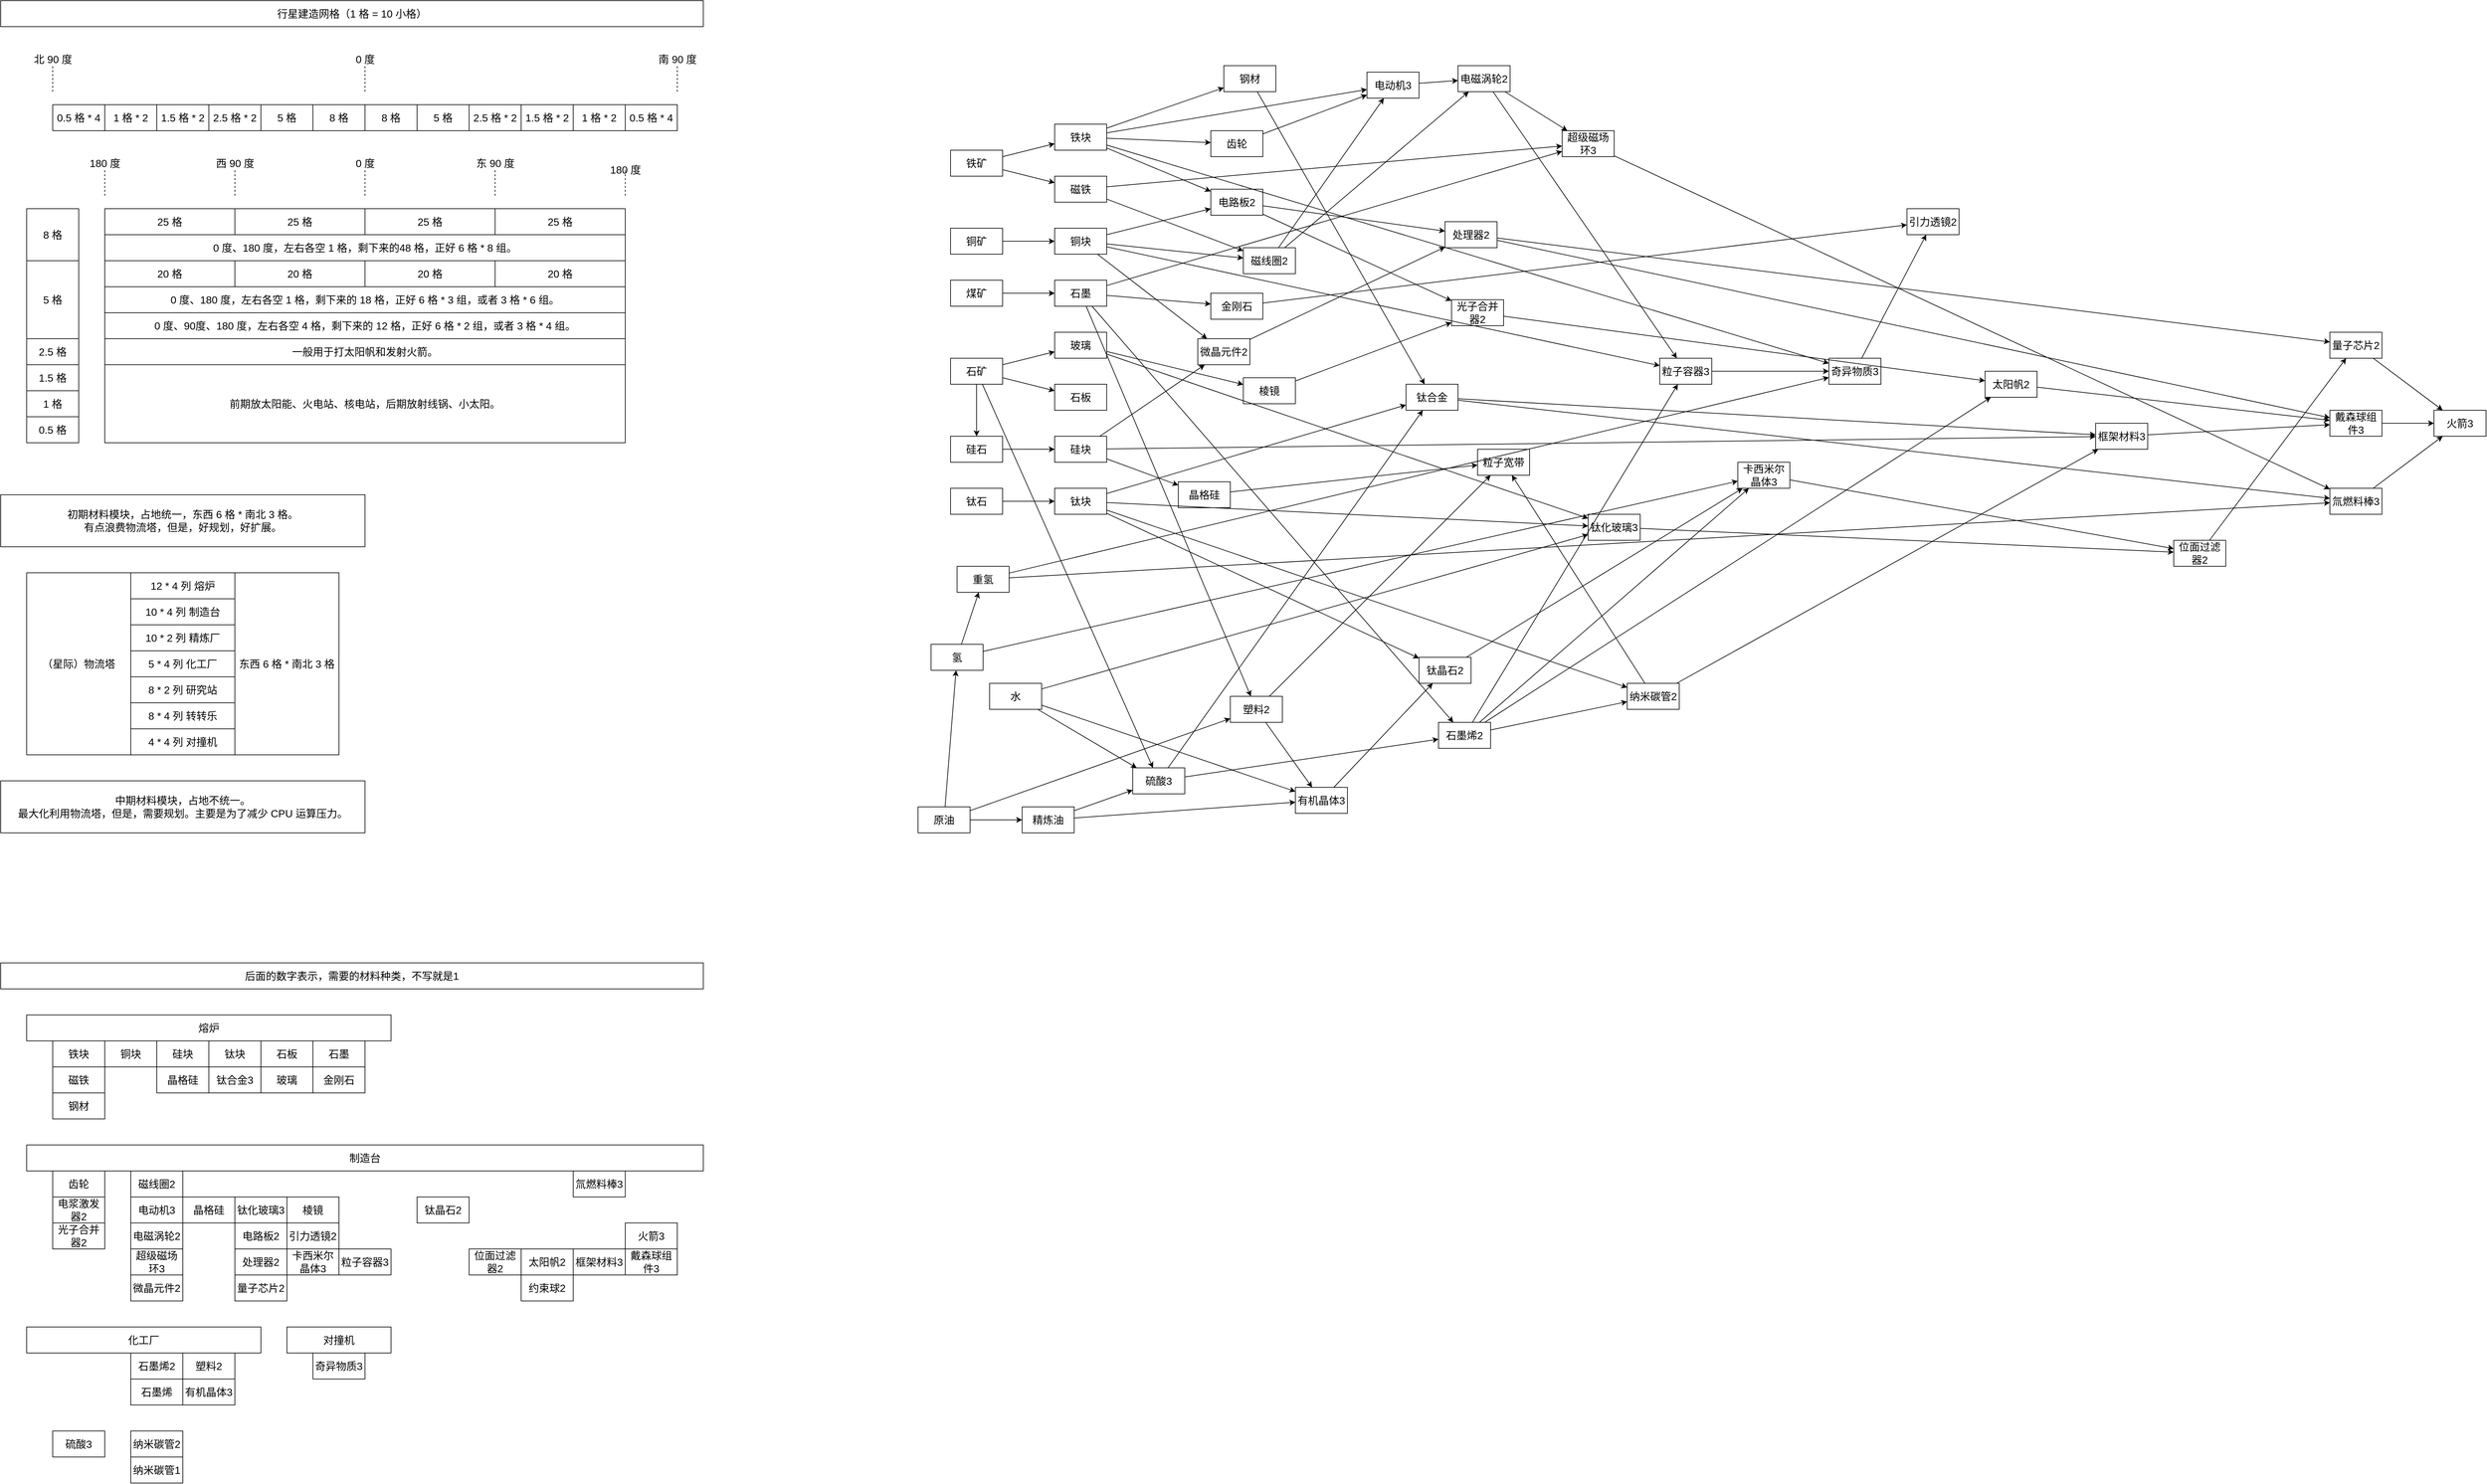 <mxfile version="17.4.2" type="device"><diagram id="-ujcT9nURpK37UOC2Lmc" name="第 1 页"><mxGraphModel dx="1674" dy="1297" grid="1" gridSize="10" guides="0" tooltips="1" connect="1" arrows="0" fold="1" page="1" pageScale="1" pageWidth="827" pageHeight="1169" math="0" shadow="0"><root><mxCell id="0"/><mxCell id="1" parent="0"/><mxCell id="z__13kfk0VeGQiys_o4P-28" value="" style="endArrow=none;html=1;rounded=0;fontSize=16;dashed=1;" parent="1" edge="1"><mxGeometry width="50" height="50" relative="1" as="geometry"><mxPoint x="200" y="340" as="sourcePoint"/><mxPoint x="200" y="300" as="targetPoint"/></mxGeometry></mxCell><mxCell id="z__13kfk0VeGQiys_o4P-1" value="行星建造网格（1 格 = 10 小格）" style="rounded=0;whiteSpace=wrap;html=1;fillColor=none;fontSize=16;" parent="1" vertex="1"><mxGeometry x="40" y="40" width="1080" height="40" as="geometry"/></mxCell><mxCell id="z__13kfk0VeGQiys_o4P-2" value="25 格" style="rounded=0;whiteSpace=wrap;html=1;fillColor=none;fontSize=16;" parent="1" vertex="1"><mxGeometry x="200" y="360" width="200" height="40" as="geometry"/></mxCell><mxCell id="z__13kfk0VeGQiys_o4P-3" value="25 格" style="rounded=0;whiteSpace=wrap;html=1;fillColor=none;fontSize=16;" parent="1" vertex="1"><mxGeometry x="400" y="360" width="200" height="40" as="geometry"/></mxCell><mxCell id="z__13kfk0VeGQiys_o4P-4" value="25 格" style="rounded=0;whiteSpace=wrap;html=1;fillColor=none;fontSize=16;" parent="1" vertex="1"><mxGeometry x="600" y="360" width="200" height="40" as="geometry"/></mxCell><mxCell id="z__13kfk0VeGQiys_o4P-5" value="25 格" style="rounded=0;whiteSpace=wrap;html=1;fillColor=none;fontSize=16;" parent="1" vertex="1"><mxGeometry x="800" y="360" width="200" height="40" as="geometry"/></mxCell><mxCell id="z__13kfk0VeGQiys_o4P-7" value="8 格" style="rounded=0;whiteSpace=wrap;html=1;fillColor=none;fontSize=16;" parent="1" vertex="1"><mxGeometry x="520" y="200" width="80" height="40" as="geometry"/></mxCell><mxCell id="z__13kfk0VeGQiys_o4P-8" value="5 格" style="rounded=0;whiteSpace=wrap;html=1;fillColor=none;fontSize=16;" parent="1" vertex="1"><mxGeometry x="440" y="200" width="80" height="40" as="geometry"/></mxCell><mxCell id="z__13kfk0VeGQiys_o4P-13" value="0.5 格 * 4" style="rounded=0;whiteSpace=wrap;html=1;fillColor=none;fontSize=16;" parent="1" vertex="1"><mxGeometry x="120" y="200" width="80" height="40" as="geometry"/></mxCell><mxCell id="z__13kfk0VeGQiys_o4P-17" value="2.5 格 * 2" style="rounded=0;whiteSpace=wrap;html=1;fillColor=none;fontSize=16;" parent="1" vertex="1"><mxGeometry x="360" y="200" width="80" height="40" as="geometry"/></mxCell><mxCell id="z__13kfk0VeGQiys_o4P-20" value="0 度" style="text;html=1;align=center;verticalAlign=middle;resizable=0;points=[];autosize=1;strokeColor=none;fillColor=none;fontSize=16;" parent="1" vertex="1"><mxGeometry x="580" y="280" width="40" height="20" as="geometry"/></mxCell><mxCell id="z__13kfk0VeGQiys_o4P-23" value="东 90 度" style="text;html=1;align=center;verticalAlign=middle;resizable=0;points=[];autosize=1;strokeColor=none;fillColor=none;fontSize=16;" parent="1" vertex="1"><mxGeometry x="765" y="280" width="70" height="20" as="geometry"/></mxCell><mxCell id="z__13kfk0VeGQiys_o4P-24" value="180 度" style="text;html=1;align=center;verticalAlign=middle;resizable=0;points=[];autosize=1;strokeColor=none;fillColor=none;fontSize=16;" parent="1" vertex="1"><mxGeometry x="970" y="290" width="60" height="20" as="geometry"/></mxCell><mxCell id="z__13kfk0VeGQiys_o4P-25" value="西 90 度" style="text;html=1;align=center;verticalAlign=middle;resizable=0;points=[];autosize=1;strokeColor=none;fillColor=none;fontSize=16;" parent="1" vertex="1"><mxGeometry x="365" y="280" width="70" height="20" as="geometry"/></mxCell><mxCell id="z__13kfk0VeGQiys_o4P-29" value="180 度" style="text;html=1;align=center;verticalAlign=middle;resizable=0;points=[];autosize=1;strokeColor=none;fillColor=none;fontSize=16;" parent="1" vertex="1"><mxGeometry x="170" y="280" width="60" height="20" as="geometry"/></mxCell><mxCell id="z__13kfk0VeGQiys_o4P-31" value="1 格 * 2" style="rounded=0;whiteSpace=wrap;html=1;fillColor=none;fontSize=16;" parent="1" vertex="1"><mxGeometry x="200" y="200" width="80" height="40" as="geometry"/></mxCell><mxCell id="z__13kfk0VeGQiys_o4P-32" value="1.5 格 * 2" style="rounded=0;whiteSpace=wrap;html=1;fillColor=none;fontSize=16;" parent="1" vertex="1"><mxGeometry x="280" y="200" width="80" height="40" as="geometry"/></mxCell><mxCell id="z__13kfk0VeGQiys_o4P-34" value="" style="endArrow=none;html=1;rounded=0;fontSize=16;dashed=1;" parent="1" edge="1"><mxGeometry width="50" height="50" relative="1" as="geometry"><mxPoint x="120" y="180" as="sourcePoint"/><mxPoint x="120" y="140" as="targetPoint"/></mxGeometry></mxCell><mxCell id="z__13kfk0VeGQiys_o4P-35" value="北 90 度" style="text;html=1;align=center;verticalAlign=middle;resizable=0;points=[];autosize=1;strokeColor=none;fillColor=none;fontSize=16;" parent="1" vertex="1"><mxGeometry x="85" y="120" width="70" height="20" as="geometry"/></mxCell><mxCell id="z__13kfk0VeGQiys_o4P-37" value="0 度" style="text;html=1;align=center;verticalAlign=middle;resizable=0;points=[];autosize=1;strokeColor=none;fillColor=none;fontSize=16;" parent="1" vertex="1"><mxGeometry x="580" y="120" width="40" height="20" as="geometry"/></mxCell><mxCell id="z__13kfk0VeGQiys_o4P-38" value="8 格" style="rounded=0;whiteSpace=wrap;html=1;fillColor=none;fontSize=16;" parent="1" vertex="1"><mxGeometry x="600" y="200" width="80" height="40" as="geometry"/></mxCell><mxCell id="z__13kfk0VeGQiys_o4P-39" value="5 格" style="rounded=0;whiteSpace=wrap;html=1;fillColor=none;fontSize=16;" parent="1" vertex="1"><mxGeometry x="680" y="200" width="80" height="40" as="geometry"/></mxCell><mxCell id="z__13kfk0VeGQiys_o4P-40" value="2.5 格 * 2" style="rounded=0;whiteSpace=wrap;html=1;fillColor=none;fontSize=16;" parent="1" vertex="1"><mxGeometry x="760" y="200" width="80" height="40" as="geometry"/></mxCell><mxCell id="z__13kfk0VeGQiys_o4P-41" value="1.5 格 * 2" style="rounded=0;whiteSpace=wrap;html=1;fillColor=none;fontSize=16;" parent="1" vertex="1"><mxGeometry x="840" y="200" width="80" height="40" as="geometry"/></mxCell><mxCell id="z__13kfk0VeGQiys_o4P-42" value="1 格 * 2" style="rounded=0;whiteSpace=wrap;html=1;fillColor=none;fontSize=16;" parent="1" vertex="1"><mxGeometry x="920" y="200" width="80" height="40" as="geometry"/></mxCell><mxCell id="z__13kfk0VeGQiys_o4P-43" value="0.5 格 * 4" style="rounded=0;whiteSpace=wrap;html=1;fillColor=none;fontSize=16;" parent="1" vertex="1"><mxGeometry x="1000" y="200" width="80" height="40" as="geometry"/></mxCell><mxCell id="z__13kfk0VeGQiys_o4P-45" value="南 90 度" style="text;html=1;align=center;verticalAlign=middle;resizable=0;points=[];autosize=1;strokeColor=none;fillColor=none;fontSize=16;" parent="1" vertex="1"><mxGeometry x="1045" y="120" width="70" height="20" as="geometry"/></mxCell><mxCell id="z__13kfk0VeGQiys_o4P-47" value="12 * 4 列 熔炉" style="rounded=0;whiteSpace=wrap;html=1;fillColor=none;fontSize=16;" parent="1" vertex="1"><mxGeometry x="240" y="920" width="160" height="40" as="geometry"/></mxCell><mxCell id="z__13kfk0VeGQiys_o4P-48" value="初期材料模块，占地统一，东西 6 格 * 南北 3 格。&lt;br style=&quot;font-size: 16px&quot;&gt;有点浪费物流塔，但是，好规划，好扩展。" style="rounded=0;whiteSpace=wrap;html=1;fillColor=none;fontSize=16;" parent="1" vertex="1"><mxGeometry x="40" y="800" width="560" height="80" as="geometry"/></mxCell><mxCell id="z__13kfk0VeGQiys_o4P-49" value="10 * 4 列 制造台" style="rounded=0;whiteSpace=wrap;html=1;fillColor=none;fontSize=16;" parent="1" vertex="1"><mxGeometry x="240" y="960" width="160" height="40" as="geometry"/></mxCell><mxCell id="z__13kfk0VeGQiys_o4P-50" value="5 * 4 列 化工厂" style="rounded=0;whiteSpace=wrap;html=1;fillColor=none;fontSize=16;" parent="1" vertex="1"><mxGeometry x="240" y="1040" width="160" height="40" as="geometry"/></mxCell><mxCell id="z__13kfk0VeGQiys_o4P-51" value="10 * 2 列 精炼厂" style="rounded=0;whiteSpace=wrap;html=1;fillColor=none;fontSize=16;" parent="1" vertex="1"><mxGeometry x="240" y="1000" width="160" height="40" as="geometry"/></mxCell><mxCell id="z__13kfk0VeGQiys_o4P-53" value="8 * 2 列 研究站" style="rounded=0;whiteSpace=wrap;html=1;fillColor=none;fontSize=16;" parent="1" vertex="1"><mxGeometry x="240" y="1080" width="160" height="40" as="geometry"/></mxCell><mxCell id="VPh_LYDGVZQQsK6Rnae2-1" value="中期材料模块，占地不统一。&lt;br style=&quot;font-size: 16px&quot;&gt;最大化利用物流塔，但是，需要规划。主要是为了减少 CPU 运算压力。" style="rounded=0;whiteSpace=wrap;html=1;fillColor=none;fontSize=16;" parent="1" vertex="1"><mxGeometry x="40" y="1240" width="560" height="80" as="geometry"/></mxCell><mxCell id="VPh_LYDGVZQQsK6Rnae2-2" value="&lt;span style=&quot;font-size: 16px&quot;&gt;东西 6 格 *&amp;nbsp;南北 3 格&lt;/span&gt;" style="rounded=0;whiteSpace=wrap;html=1;fontSize=16;fillColor=none;" parent="1" vertex="1"><mxGeometry x="400" y="920" width="160" height="280" as="geometry"/></mxCell><mxCell id="VPh_LYDGVZQQsK6Rnae2-7" value="&lt;span style=&quot;font-size: 16px&quot;&gt;（星际）物流塔&lt;/span&gt;" style="rounded=0;whiteSpace=wrap;html=1;fontSize=16;fillColor=none;" parent="1" vertex="1"><mxGeometry x="80" y="920" width="160" height="280" as="geometry"/></mxCell><mxCell id="1CmNL6-b8ZJyeO1jxgXI-1" value="8 * 4 列 转转乐" style="rounded=0;whiteSpace=wrap;html=1;fillColor=none;fontSize=16;" parent="1" vertex="1"><mxGeometry x="240" y="1120" width="160" height="40" as="geometry"/></mxCell><mxCell id="1CmNL6-b8ZJyeO1jxgXI-2" value="4 * 4 列 对撞机" style="rounded=0;whiteSpace=wrap;html=1;fillColor=none;fontSize=16;" parent="1" vertex="1"><mxGeometry x="240" y="1160" width="160" height="40" as="geometry"/></mxCell><mxCell id="1CmNL6-b8ZJyeO1jxgXI-3" value="铁块" style="rounded=0;whiteSpace=wrap;html=1;fillColor=none;fontSize=16;" parent="1" vertex="1"><mxGeometry x="1660" y="230" width="80" height="40" as="geometry"/></mxCell><mxCell id="1CmNL6-b8ZJyeO1jxgXI-4" value="铜块" style="rounded=0;whiteSpace=wrap;html=1;fillColor=none;fontSize=16;" parent="1" vertex="1"><mxGeometry x="1660" y="390" width="80" height="40" as="geometry"/></mxCell><mxCell id="1CmNL6-b8ZJyeO1jxgXI-5" value="石板" style="rounded=0;whiteSpace=wrap;html=1;fillColor=none;fontSize=16;" parent="1" vertex="1"><mxGeometry x="1660" y="630" width="80" height="40" as="geometry"/></mxCell><mxCell id="1CmNL6-b8ZJyeO1jxgXI-7" value="电路板2" style="rounded=0;whiteSpace=wrap;html=1;fillColor=none;fontSize=16;" parent="1" vertex="1"><mxGeometry x="1900" y="330" width="80" height="40" as="geometry"/></mxCell><mxCell id="1CmNL6-b8ZJyeO1jxgXI-8" value="磁线圈2" style="rounded=0;whiteSpace=wrap;html=1;fillColor=none;fontSize=16;" parent="1" vertex="1"><mxGeometry x="1950" y="420" width="80" height="40" as="geometry"/></mxCell><mxCell id="1CmNL6-b8ZJyeO1jxgXI-9" value="磁铁" style="rounded=0;whiteSpace=wrap;html=1;fillColor=none;fontSize=16;" parent="1" vertex="1"><mxGeometry x="1660" y="310" width="80" height="40" as="geometry"/></mxCell><mxCell id="1CmNL6-b8ZJyeO1jxgXI-10" value="" style="endArrow=classic;html=1;rounded=0;fontSize=16;" parent="1" source="1CmNL6-b8ZJyeO1jxgXI-3" target="1CmNL6-b8ZJyeO1jxgXI-7" edge="1"><mxGeometry width="50" height="50" relative="1" as="geometry"><mxPoint x="1830" y="360" as="sourcePoint"/><mxPoint x="1880" y="310" as="targetPoint"/></mxGeometry></mxCell><mxCell id="1CmNL6-b8ZJyeO1jxgXI-11" value="" style="endArrow=classic;html=1;rounded=0;fontSize=16;" parent="1" source="1CmNL6-b8ZJyeO1jxgXI-9" target="1CmNL6-b8ZJyeO1jxgXI-8" edge="1"><mxGeometry width="50" height="50" relative="1" as="geometry"><mxPoint x="1760" y="297.5" as="sourcePoint"/><mxPoint x="1840" y="332.5" as="targetPoint"/></mxGeometry></mxCell><mxCell id="1CmNL6-b8ZJyeO1jxgXI-12" value="" style="endArrow=classic;html=1;rounded=0;fontSize=16;" parent="1" source="1CmNL6-b8ZJyeO1jxgXI-4" target="1CmNL6-b8ZJyeO1jxgXI-8" edge="1"><mxGeometry width="50" height="50" relative="1" as="geometry"><mxPoint x="1737.778" y="380" as="sourcePoint"/><mxPoint x="1832.222" y="430" as="targetPoint"/></mxGeometry></mxCell><mxCell id="1CmNL6-b8ZJyeO1jxgXI-13" value="" style="endArrow=classic;html=1;rounded=0;fontSize=16;" parent="1" source="1CmNL6-b8ZJyeO1jxgXI-4" target="1CmNL6-b8ZJyeO1jxgXI-7" edge="1"><mxGeometry width="50" height="50" relative="1" as="geometry"><mxPoint x="1740" y="457.647" as="sourcePoint"/><mxPoint x="1830" y="452.353" as="targetPoint"/></mxGeometry></mxCell><mxCell id="1CmNL6-b8ZJyeO1jxgXI-14" value="玻璃" style="rounded=0;whiteSpace=wrap;html=1;fillColor=none;fontSize=16;" parent="1" vertex="1"><mxGeometry x="1660" y="550" width="80" height="40" as="geometry"/></mxCell><mxCell id="1CmNL6-b8ZJyeO1jxgXI-15" value="水" style="rounded=0;whiteSpace=wrap;html=1;fillColor=none;fontSize=16;" parent="1" vertex="1"><mxGeometry x="1560" y="1090" width="80" height="40" as="geometry"/></mxCell><mxCell id="1CmNL6-b8ZJyeO1jxgXI-16" value="石墨" style="rounded=0;whiteSpace=wrap;html=1;fillColor=none;fontSize=16;" parent="1" vertex="1"><mxGeometry x="1660" y="470" width="80" height="40" as="geometry"/></mxCell><mxCell id="1CmNL6-b8ZJyeO1jxgXI-17" value="铁矿" style="rounded=0;whiteSpace=wrap;html=1;fillColor=none;fontSize=16;" parent="1" vertex="1"><mxGeometry x="1500" y="270" width="80" height="40" as="geometry"/></mxCell><mxCell id="1CmNL6-b8ZJyeO1jxgXI-18" value="铜矿" style="rounded=0;whiteSpace=wrap;html=1;fillColor=none;fontSize=16;" parent="1" vertex="1"><mxGeometry x="1500" y="390" width="80" height="40" as="geometry"/></mxCell><mxCell id="1CmNL6-b8ZJyeO1jxgXI-19" value="石矿" style="rounded=0;whiteSpace=wrap;html=1;fillColor=none;fontSize=16;" parent="1" vertex="1"><mxGeometry x="1500" y="590" width="80" height="40" as="geometry"/></mxCell><mxCell id="1CmNL6-b8ZJyeO1jxgXI-20" value="硅石" style="rounded=0;whiteSpace=wrap;html=1;fillColor=none;fontSize=16;" parent="1" vertex="1"><mxGeometry x="1500" y="710" width="80" height="40" as="geometry"/></mxCell><mxCell id="1CmNL6-b8ZJyeO1jxgXI-21" value="煤矿" style="rounded=0;whiteSpace=wrap;html=1;fillColor=none;fontSize=16;" parent="1" vertex="1"><mxGeometry x="1500" y="470" width="80" height="40" as="geometry"/></mxCell><mxCell id="1CmNL6-b8ZJyeO1jxgXI-22" value="齿轮" style="rounded=0;whiteSpace=wrap;html=1;fillColor=none;fontSize=16;" parent="1" vertex="1"><mxGeometry x="1900" y="240" width="80" height="40" as="geometry"/></mxCell><mxCell id="1CmNL6-b8ZJyeO1jxgXI-23" value="" style="endArrow=classic;html=1;rounded=0;fontSize=16;" parent="1" source="1CmNL6-b8ZJyeO1jxgXI-3" target="1CmNL6-b8ZJyeO1jxgXI-22" edge="1"><mxGeometry width="50" height="50" relative="1" as="geometry"><mxPoint x="1760" y="291.111" as="sourcePoint"/><mxPoint x="1860" y="318.889" as="targetPoint"/></mxGeometry></mxCell><mxCell id="1CmNL6-b8ZJyeO1jxgXI-24" value="" style="endArrow=classic;html=1;rounded=0;fontSize=16;" parent="1" source="1CmNL6-b8ZJyeO1jxgXI-17" target="1CmNL6-b8ZJyeO1jxgXI-3" edge="1"><mxGeometry width="50" height="50" relative="1" as="geometry"><mxPoint x="1760" y="275.789" as="sourcePoint"/><mxPoint x="1870" y="264.211" as="targetPoint"/></mxGeometry></mxCell><mxCell id="1CmNL6-b8ZJyeO1jxgXI-25" value="" style="endArrow=classic;html=1;rounded=0;fontSize=16;" parent="1" source="1CmNL6-b8ZJyeO1jxgXI-17" target="1CmNL6-b8ZJyeO1jxgXI-9" edge="1"><mxGeometry width="50" height="50" relative="1" as="geometry"><mxPoint x="1620" y="280" as="sourcePoint"/><mxPoint x="1680" y="280" as="targetPoint"/></mxGeometry></mxCell><mxCell id="1CmNL6-b8ZJyeO1jxgXI-26" value="" style="endArrow=classic;html=1;rounded=0;fontSize=16;" parent="1" source="1CmNL6-b8ZJyeO1jxgXI-18" target="1CmNL6-b8ZJyeO1jxgXI-4" edge="1"><mxGeometry width="50" height="50" relative="1" as="geometry"><mxPoint x="1611.111" y="300" as="sourcePoint"/><mxPoint x="1688.889" y="350" as="targetPoint"/></mxGeometry></mxCell><mxCell id="1CmNL6-b8ZJyeO1jxgXI-27" value="" style="endArrow=classic;html=1;rounded=0;fontSize=16;" parent="1" source="1CmNL6-b8ZJyeO1jxgXI-21" target="1CmNL6-b8ZJyeO1jxgXI-16" edge="1"><mxGeometry width="50" height="50" relative="1" as="geometry"><mxPoint x="1637.5" y="430" as="sourcePoint"/><mxPoint x="1712.5" y="470" as="targetPoint"/></mxGeometry></mxCell><mxCell id="1CmNL6-b8ZJyeO1jxgXI-28" value="" style="endArrow=classic;html=1;rounded=0;fontSize=16;" parent="1" source="1CmNL6-b8ZJyeO1jxgXI-19" target="1CmNL6-b8ZJyeO1jxgXI-14" edge="1"><mxGeometry width="50" height="50" relative="1" as="geometry"><mxPoint x="1560" y="546.923" as="sourcePoint"/><mxPoint x="1610" y="543.077" as="targetPoint"/></mxGeometry></mxCell><mxCell id="1CmNL6-b8ZJyeO1jxgXI-29" value="" style="endArrow=classic;html=1;rounded=0;fontSize=16;" parent="1" source="1CmNL6-b8ZJyeO1jxgXI-19" target="1CmNL6-b8ZJyeO1jxgXI-5" edge="1"><mxGeometry width="50" height="50" relative="1" as="geometry"><mxPoint x="1580" y="623.684" as="sourcePoint"/><mxPoint x="1690" y="606.316" as="targetPoint"/></mxGeometry></mxCell><mxCell id="1CmNL6-b8ZJyeO1jxgXI-30" value="硅块" style="rounded=0;whiteSpace=wrap;html=1;fillColor=none;fontSize=16;" parent="1" vertex="1"><mxGeometry x="1660" y="710" width="80" height="40" as="geometry"/></mxCell><mxCell id="1CmNL6-b8ZJyeO1jxgXI-31" value="钛块" style="rounded=0;whiteSpace=wrap;html=1;fillColor=none;fontSize=16;" parent="1" vertex="1"><mxGeometry x="1660" y="790" width="80" height="40" as="geometry"/></mxCell><mxCell id="1CmNL6-b8ZJyeO1jxgXI-32" value="钛石" style="rounded=0;whiteSpace=wrap;html=1;fillColor=none;fontSize=16;" parent="1" vertex="1"><mxGeometry x="1500" y="790" width="80" height="40" as="geometry"/></mxCell><mxCell id="1CmNL6-b8ZJyeO1jxgXI-33" value="" style="endArrow=classic;html=1;rounded=0;fontSize=16;" parent="1" source="1CmNL6-b8ZJyeO1jxgXI-20" target="1CmNL6-b8ZJyeO1jxgXI-30" edge="1"><mxGeometry width="50" height="50" relative="1" as="geometry"><mxPoint x="1580" y="676.667" as="sourcePoint"/><mxPoint x="1680" y="693.333" as="targetPoint"/></mxGeometry></mxCell><mxCell id="1CmNL6-b8ZJyeO1jxgXI-34" value="" style="endArrow=classic;html=1;rounded=0;fontSize=16;" parent="1" source="1CmNL6-b8ZJyeO1jxgXI-32" target="1CmNL6-b8ZJyeO1jxgXI-31" edge="1"><mxGeometry width="50" height="50" relative="1" as="geometry"><mxPoint x="1580" y="764.444" as="sourcePoint"/><mxPoint x="1680" y="775.556" as="targetPoint"/></mxGeometry></mxCell><mxCell id="1CmNL6-b8ZJyeO1jxgXI-35" value="钢材" style="rounded=0;whiteSpace=wrap;html=1;fillColor=none;fontSize=16;" parent="1" vertex="1"><mxGeometry x="1920" y="140" width="80" height="40" as="geometry"/></mxCell><mxCell id="1CmNL6-b8ZJyeO1jxgXI-36" value="光子合并器2" style="rounded=0;whiteSpace=wrap;html=1;fillColor=none;fontSize=16;" parent="1" vertex="1"><mxGeometry x="2270" y="500" width="80" height="40" as="geometry"/></mxCell><mxCell id="1CmNL6-b8ZJyeO1jxgXI-37" value="棱镜" style="rounded=0;whiteSpace=wrap;html=1;fillColor=none;fontSize=16;" parent="1" vertex="1"><mxGeometry x="1950" y="620" width="80" height="40" as="geometry"/></mxCell><mxCell id="1CmNL6-b8ZJyeO1jxgXI-38" value="原油" style="rounded=0;whiteSpace=wrap;html=1;fillColor=none;fontSize=16;" parent="1" vertex="1"><mxGeometry x="1450" y="1280" width="80" height="40" as="geometry"/></mxCell><mxCell id="1CmNL6-b8ZJyeO1jxgXI-39" value="硫酸3" style="rounded=0;whiteSpace=wrap;html=1;fillColor=none;fontSize=16;" parent="1" vertex="1"><mxGeometry x="1780" y="1220" width="80" height="40" as="geometry"/></mxCell><mxCell id="1CmNL6-b8ZJyeO1jxgXI-40" value="" style="endArrow=classic;html=1;rounded=0;fontSize=16;" parent="1" source="1CmNL6-b8ZJyeO1jxgXI-19" target="1CmNL6-b8ZJyeO1jxgXI-20" edge="1"><mxGeometry width="50" height="50" relative="1" as="geometry"><mxPoint x="1590" y="740" as="sourcePoint"/><mxPoint x="1670" y="740" as="targetPoint"/></mxGeometry></mxCell><mxCell id="1CmNL6-b8ZJyeO1jxgXI-41" value="" style="endArrow=classic;html=1;rounded=0;fontSize=16;" parent="1" source="1CmNL6-b8ZJyeO1jxgXI-3" target="1CmNL6-b8ZJyeO1jxgXI-35" edge="1"><mxGeometry width="50" height="50" relative="1" as="geometry"><mxPoint x="1750" y="261.667" as="sourcePoint"/><mxPoint x="1910" y="268.333" as="targetPoint"/></mxGeometry></mxCell><mxCell id="1CmNL6-b8ZJyeO1jxgXI-42" value="" style="endArrow=classic;html=1;rounded=0;fontSize=16;" parent="1" source="1CmNL6-b8ZJyeO1jxgXI-7" target="1CmNL6-b8ZJyeO1jxgXI-36" edge="1"><mxGeometry width="50" height="50" relative="1" as="geometry"><mxPoint x="1750" y="276.667" as="sourcePoint"/><mxPoint x="1910" y="343.333" as="targetPoint"/></mxGeometry></mxCell><mxCell id="1CmNL6-b8ZJyeO1jxgXI-43" value="" style="endArrow=classic;html=1;rounded=0;fontSize=16;" parent="1" source="1CmNL6-b8ZJyeO1jxgXI-37" target="1CmNL6-b8ZJyeO1jxgXI-36" edge="1"><mxGeometry width="50" height="50" relative="1" as="geometry"><mxPoint x="1958.182" y="380" as="sourcePoint"/><mxPoint x="2031.818" y="560" as="targetPoint"/></mxGeometry></mxCell><mxCell id="1CmNL6-b8ZJyeO1jxgXI-44" value="" style="endArrow=classic;html=1;rounded=0;fontSize=16;" parent="1" source="1CmNL6-b8ZJyeO1jxgXI-14" target="1CmNL6-b8ZJyeO1jxgXI-37" edge="1"><mxGeometry width="50" height="50" relative="1" as="geometry"><mxPoint x="1910" y="580" as="sourcePoint"/><mxPoint x="1860" y="620" as="targetPoint"/></mxGeometry></mxCell><mxCell id="1CmNL6-b8ZJyeO1jxgXI-45" value="微晶元件2" style="rounded=0;whiteSpace=wrap;html=1;fillColor=none;fontSize=16;" parent="1" vertex="1"><mxGeometry x="1880" y="560" width="80" height="40" as="geometry"/></mxCell><mxCell id="1CmNL6-b8ZJyeO1jxgXI-46" value="处理器2" style="rounded=0;whiteSpace=wrap;html=1;fillColor=none;fontSize=16;" parent="1" vertex="1"><mxGeometry x="2260" y="380" width="80" height="40" as="geometry"/></mxCell><mxCell id="1CmNL6-b8ZJyeO1jxgXI-47" value="量子芯片2" style="rounded=0;whiteSpace=wrap;html=1;fillColor=none;fontSize=16;" parent="1" vertex="1"><mxGeometry x="3620" y="550" width="80" height="40" as="geometry"/></mxCell><mxCell id="1CmNL6-b8ZJyeO1jxgXI-48" value="粒子宽带" style="rounded=0;whiteSpace=wrap;html=1;fillColor=none;fontSize=16;" parent="1" vertex="1"><mxGeometry x="2310" y="730" width="80" height="40" as="geometry"/></mxCell><mxCell id="1CmNL6-b8ZJyeO1jxgXI-49" value="钛化玻璃3" style="rounded=0;whiteSpace=wrap;html=1;fillColor=none;fontSize=16;" parent="1" vertex="1"><mxGeometry x="2480" y="830" width="80" height="40" as="geometry"/></mxCell><mxCell id="1CmNL6-b8ZJyeO1jxgXI-50" value="电动机3" style="rounded=0;whiteSpace=wrap;html=1;fillColor=none;fontSize=16;" parent="1" vertex="1"><mxGeometry x="2140" y="150" width="80" height="40" as="geometry"/></mxCell><mxCell id="1CmNL6-b8ZJyeO1jxgXI-51" value="电磁涡轮2" style="rounded=0;whiteSpace=wrap;html=1;fillColor=none;fontSize=16;" parent="1" vertex="1"><mxGeometry x="2280" y="140" width="80" height="40" as="geometry"/></mxCell><mxCell id="1CmNL6-b8ZJyeO1jxgXI-52" value="超级磁场环3" style="rounded=0;whiteSpace=wrap;html=1;fillColor=none;fontSize=16;" parent="1" vertex="1"><mxGeometry x="2440" y="240" width="80" height="40" as="geometry"/></mxCell><mxCell id="1CmNL6-b8ZJyeO1jxgXI-53" value="卡西米尔晶体3" style="rounded=0;whiteSpace=wrap;html=1;fillColor=none;fontSize=16;" parent="1" vertex="1"><mxGeometry x="2710" y="750" width="80" height="40" as="geometry"/></mxCell><mxCell id="1CmNL6-b8ZJyeO1jxgXI-54" value="引力透镜2" style="rounded=0;whiteSpace=wrap;html=1;fillColor=none;fontSize=16;" parent="1" vertex="1"><mxGeometry x="2970" y="360" width="80" height="40" as="geometry"/></mxCell><mxCell id="1CmNL6-b8ZJyeO1jxgXI-55" value="粒子容器3" style="rounded=0;whiteSpace=wrap;html=1;fillColor=none;fontSize=16;" parent="1" vertex="1"><mxGeometry x="2590" y="590" width="80" height="40" as="geometry"/></mxCell><mxCell id="1CmNL6-b8ZJyeO1jxgXI-56" value="奇异物质3" style="rounded=0;whiteSpace=wrap;html=1;fillColor=none;fontSize=16;" parent="1" vertex="1"><mxGeometry x="2850" y="590" width="80" height="40" as="geometry"/></mxCell><mxCell id="1CmNL6-b8ZJyeO1jxgXI-57" value="框架材料3" style="rounded=0;whiteSpace=wrap;html=1;fillColor=none;fontSize=16;" parent="1" vertex="1"><mxGeometry x="3260" y="690" width="80" height="40" as="geometry"/></mxCell><mxCell id="1CmNL6-b8ZJyeO1jxgXI-58" value="戴森球组件3" style="rounded=0;whiteSpace=wrap;html=1;fillColor=none;fontSize=16;" parent="1" vertex="1"><mxGeometry x="3620" y="670" width="80" height="40" as="geometry"/></mxCell><mxCell id="1CmNL6-b8ZJyeO1jxgXI-59" value="位面过滤器2" style="rounded=0;whiteSpace=wrap;html=1;fillColor=none;fontSize=16;" parent="1" vertex="1"><mxGeometry x="3380" y="870" width="80" height="40" as="geometry"/></mxCell><mxCell id="1CmNL6-b8ZJyeO1jxgXI-60" value="石墨烯2" style="rounded=0;whiteSpace=wrap;html=1;fillColor=none;fontSize=16;" parent="1" vertex="1"><mxGeometry x="2250" y="1150" width="80" height="40" as="geometry"/></mxCell><mxCell id="1CmNL6-b8ZJyeO1jxgXI-61" value="纳米碳管2" style="rounded=0;whiteSpace=wrap;html=1;fillColor=none;fontSize=16;" parent="1" vertex="1"><mxGeometry x="2540" y="1090" width="80" height="40" as="geometry"/></mxCell><mxCell id="1CmNL6-b8ZJyeO1jxgXI-62" value="塑料2" style="rounded=0;whiteSpace=wrap;html=1;fillColor=none;fontSize=16;" parent="1" vertex="1"><mxGeometry x="1930" y="1110" width="80" height="40" as="geometry"/></mxCell><mxCell id="1CmNL6-b8ZJyeO1jxgXI-63" value="精炼油" style="rounded=0;whiteSpace=wrap;html=1;fillColor=none;fontSize=16;" parent="1" vertex="1"><mxGeometry x="1610" y="1280" width="80" height="40" as="geometry"/></mxCell><mxCell id="1CmNL6-b8ZJyeO1jxgXI-64" value="氢" style="rounded=0;whiteSpace=wrap;html=1;fillColor=none;fontSize=16;" parent="1" vertex="1"><mxGeometry x="1470" y="1030" width="80" height="40" as="geometry"/></mxCell><mxCell id="1CmNL6-b8ZJyeO1jxgXI-65" value="重氢" style="rounded=0;whiteSpace=wrap;html=1;fillColor=none;fontSize=16;" parent="1" vertex="1"><mxGeometry x="1510" y="910" width="80" height="40" as="geometry"/></mxCell><mxCell id="1CmNL6-b8ZJyeO1jxgXI-66" value="火箭3" style="rounded=0;whiteSpace=wrap;html=1;fillColor=none;fontSize=16;" parent="1" vertex="1"><mxGeometry x="3780" y="670" width="80" height="40" as="geometry"/></mxCell><mxCell id="1CmNL6-b8ZJyeO1jxgXI-67" value="钛晶石2" style="rounded=0;whiteSpace=wrap;html=1;fillColor=none;fontSize=16;" parent="1" vertex="1"><mxGeometry x="2220" y="1050" width="80" height="40" as="geometry"/></mxCell><mxCell id="1CmNL6-b8ZJyeO1jxgXI-69" value="金刚石" style="rounded=0;whiteSpace=wrap;html=1;fillColor=none;fontSize=16;" parent="1" vertex="1"><mxGeometry x="1900" y="490" width="80" height="40" as="geometry"/></mxCell><mxCell id="1CmNL6-b8ZJyeO1jxgXI-70" value="" style="endArrow=classic;html=1;rounded=0;fontSize=16;" parent="1" source="1CmNL6-b8ZJyeO1jxgXI-3" target="1CmNL6-b8ZJyeO1jxgXI-50" edge="1"><mxGeometry width="50" height="50" relative="1" as="geometry"><mxPoint x="1750" y="250" as="sourcePoint"/><mxPoint x="1910" y="210" as="targetPoint"/></mxGeometry></mxCell><mxCell id="1CmNL6-b8ZJyeO1jxgXI-71" value="" style="endArrow=classic;html=1;rounded=0;fontSize=16;" parent="1" source="1CmNL6-b8ZJyeO1jxgXI-22" target="1CmNL6-b8ZJyeO1jxgXI-50" edge="1"><mxGeometry width="50" height="50" relative="1" as="geometry"><mxPoint x="1718" y="280" as="sourcePoint"/><mxPoint x="1950" y="700" as="targetPoint"/></mxGeometry></mxCell><mxCell id="1CmNL6-b8ZJyeO1jxgXI-72" value="" style="endArrow=classic;html=1;rounded=0;fontSize=16;" parent="1" source="1CmNL6-b8ZJyeO1jxgXI-8" target="1CmNL6-b8ZJyeO1jxgXI-50" edge="1"><mxGeometry width="50" height="50" relative="1" as="geometry"><mxPoint x="1948.367" y="290" as="sourcePoint"/><mxPoint x="1911.633" y="740" as="targetPoint"/></mxGeometry></mxCell><mxCell id="1CmNL6-b8ZJyeO1jxgXI-73" value="" style="endArrow=classic;html=1;rounded=0;fontSize=16;" parent="1" source="1CmNL6-b8ZJyeO1jxgXI-8" target="1CmNL6-b8ZJyeO1jxgXI-51" edge="1"><mxGeometry width="50" height="50" relative="1" as="geometry"><mxPoint x="1718" y="280" as="sourcePoint"/><mxPoint x="1902" y="740" as="targetPoint"/></mxGeometry></mxCell><mxCell id="1CmNL6-b8ZJyeO1jxgXI-74" value="" style="endArrow=classic;html=1;rounded=0;fontSize=16;" parent="1" source="1CmNL6-b8ZJyeO1jxgXI-50" target="1CmNL6-b8ZJyeO1jxgXI-51" edge="1"><mxGeometry width="50" height="50" relative="1" as="geometry"><mxPoint x="1665.333" y="340" as="sourcePoint"/><mxPoint x="1734.667" y="600" as="targetPoint"/></mxGeometry></mxCell><mxCell id="1CmNL6-b8ZJyeO1jxgXI-75" value="" style="endArrow=classic;html=1;rounded=0;fontSize=16;" parent="1" source="1CmNL6-b8ZJyeO1jxgXI-9" target="1CmNL6-b8ZJyeO1jxgXI-52" edge="1"><mxGeometry width="50" height="50" relative="1" as="geometry"><mxPoint x="1955.333" y="480" as="sourcePoint"/><mxPoint x="2024.667" y="740" as="targetPoint"/></mxGeometry></mxCell><mxCell id="1CmNL6-b8ZJyeO1jxgXI-76" value="" style="endArrow=classic;html=1;rounded=0;fontSize=16;" parent="1" source="1CmNL6-b8ZJyeO1jxgXI-16" target="1CmNL6-b8ZJyeO1jxgXI-52" edge="1"><mxGeometry width="50" height="50" relative="1" as="geometry"><mxPoint x="1731.905" y="360" as="sourcePoint"/><mxPoint x="2148.095" y="740" as="targetPoint"/></mxGeometry></mxCell><mxCell id="1CmNL6-b8ZJyeO1jxgXI-77" value="" style="endArrow=classic;html=1;rounded=0;fontSize=16;" parent="1" source="1CmNL6-b8ZJyeO1jxgXI-51" target="1CmNL6-b8ZJyeO1jxgXI-52" edge="1"><mxGeometry width="50" height="50" relative="1" as="geometry"><mxPoint x="1455.385" y="380" as="sourcePoint"/><mxPoint x="1844.615" y="600" as="targetPoint"/></mxGeometry></mxCell><mxCell id="1CmNL6-b8ZJyeO1jxgXI-78" value="晶格硅" style="rounded=0;whiteSpace=wrap;html=1;fillColor=none;fontSize=16;" parent="1" vertex="1"><mxGeometry x="1850" y="780" width="80" height="40" as="geometry"/></mxCell><mxCell id="1CmNL6-b8ZJyeO1jxgXI-79" value="" style="endArrow=classic;html=1;rounded=0;fontSize=16;" parent="1" source="1CmNL6-b8ZJyeO1jxgXI-30" target="1CmNL6-b8ZJyeO1jxgXI-78" edge="1"><mxGeometry width="50" height="50" relative="1" as="geometry"><mxPoint x="1590" y="740" as="sourcePoint"/><mxPoint x="1670" y="740" as="targetPoint"/></mxGeometry></mxCell><mxCell id="1CmNL6-b8ZJyeO1jxgXI-80" value="" style="endArrow=classic;html=1;rounded=0;fontSize=16;" parent="1" source="1CmNL6-b8ZJyeO1jxgXI-78" target="1CmNL6-b8ZJyeO1jxgXI-48" edge="1"><mxGeometry width="50" height="50" relative="1" as="geometry"><mxPoint x="1750" y="750" as="sourcePoint"/><mxPoint x="1830" y="770" as="targetPoint"/></mxGeometry></mxCell><mxCell id="1CmNL6-b8ZJyeO1jxgXI-81" value="" style="endArrow=classic;html=1;rounded=0;fontSize=16;" parent="1" source="1CmNL6-b8ZJyeO1jxgXI-62" target="1CmNL6-b8ZJyeO1jxgXI-48" edge="1"><mxGeometry width="50" height="50" relative="1" as="geometry"><mxPoint x="1892.308" y="760" as="sourcePoint"/><mxPoint x="2137.692" y="540" as="targetPoint"/></mxGeometry></mxCell><mxCell id="1CmNL6-b8ZJyeO1jxgXI-82" value="" style="endArrow=classic;html=1;rounded=0;fontSize=16;" parent="1" source="1CmNL6-b8ZJyeO1jxgXI-61" target="1CmNL6-b8ZJyeO1jxgXI-48" edge="1"><mxGeometry width="50" height="50" relative="1" as="geometry"><mxPoint x="2430" y="485.161" as="sourcePoint"/><mxPoint x="2200" y="514.839" as="targetPoint"/></mxGeometry></mxCell><mxCell id="1CmNL6-b8ZJyeO1jxgXI-83" value="" style="endArrow=classic;html=1;rounded=0;fontSize=16;" parent="1" source="1CmNL6-b8ZJyeO1jxgXI-30" target="1CmNL6-b8ZJyeO1jxgXI-45" edge="1"><mxGeometry width="50" height="50" relative="1" as="geometry"><mxPoint x="1750" y="750" as="sourcePoint"/><mxPoint x="1830" y="770" as="targetPoint"/></mxGeometry></mxCell><mxCell id="1CmNL6-b8ZJyeO1jxgXI-84" value="" style="endArrow=classic;html=1;rounded=0;fontSize=16;" parent="1" source="1CmNL6-b8ZJyeO1jxgXI-4" target="1CmNL6-b8ZJyeO1jxgXI-45" edge="1"><mxGeometry width="50" height="50" relative="1" as="geometry"><mxPoint x="1733.03" y="720" as="sourcePoint"/><mxPoint x="2066.97" y="430" as="targetPoint"/></mxGeometry></mxCell><mxCell id="1CmNL6-b8ZJyeO1jxgXI-85" value="" style="endArrow=classic;html=1;rounded=0;fontSize=16;" parent="1" source="1CmNL6-b8ZJyeO1jxgXI-7" target="1CmNL6-b8ZJyeO1jxgXI-46" edge="1"><mxGeometry width="50" height="50" relative="1" as="geometry"><mxPoint x="1750" y="418.947" as="sourcePoint"/><mxPoint x="2050" y="411.053" as="targetPoint"/></mxGeometry></mxCell><mxCell id="1CmNL6-b8ZJyeO1jxgXI-86" value="" style="endArrow=classic;html=1;rounded=0;fontSize=16;" parent="1" source="1CmNL6-b8ZJyeO1jxgXI-45" target="1CmNL6-b8ZJyeO1jxgXI-46" edge="1"><mxGeometry width="50" height="50" relative="1" as="geometry"><mxPoint x="1990" y="370.37" as="sourcePoint"/><mxPoint x="2180" y="419.63" as="targetPoint"/></mxGeometry></mxCell><mxCell id="1CmNL6-b8ZJyeO1jxgXI-87" value="" style="endArrow=classic;html=1;rounded=0;fontSize=16;" parent="1" source="1CmNL6-b8ZJyeO1jxgXI-59" target="1CmNL6-b8ZJyeO1jxgXI-47" edge="1"><mxGeometry width="50" height="50" relative="1" as="geometry"><mxPoint x="2220" y="350" as="sourcePoint"/><mxPoint x="2220" y="410" as="targetPoint"/></mxGeometry></mxCell><mxCell id="1CmNL6-b8ZJyeO1jxgXI-90" value="" style="endArrow=classic;html=1;rounded=0;fontSize=16;" parent="1" source="1CmNL6-b8ZJyeO1jxgXI-46" target="1CmNL6-b8ZJyeO1jxgXI-47" edge="1"><mxGeometry width="50" height="50" relative="1" as="geometry"><mxPoint x="2230" y="360" as="sourcePoint"/><mxPoint x="2320" y="420" as="targetPoint"/></mxGeometry></mxCell><mxCell id="1CmNL6-b8ZJyeO1jxgXI-91" value="" style="endArrow=classic;html=1;rounded=0;fontSize=16;" parent="1" source="1CmNL6-b8ZJyeO1jxgXI-56" target="1CmNL6-b8ZJyeO1jxgXI-54" edge="1"><mxGeometry width="50" height="50" relative="1" as="geometry"><mxPoint x="2410" y="580.345" as="sourcePoint"/><mxPoint x="2200" y="529.655" as="targetPoint"/></mxGeometry></mxCell><mxCell id="1CmNL6-b8ZJyeO1jxgXI-92" value="" style="endArrow=classic;html=1;rounded=0;fontSize=16;" parent="1" source="1CmNL6-b8ZJyeO1jxgXI-69" target="1CmNL6-b8ZJyeO1jxgXI-54" edge="1"><mxGeometry width="50" height="50" relative="1" as="geometry"><mxPoint x="2256.667" y="690" as="sourcePoint"/><mxPoint x="2183.333" y="800" as="targetPoint"/></mxGeometry></mxCell><mxCell id="1CmNL6-b8ZJyeO1jxgXI-93" value="" style="endArrow=classic;html=1;rounded=0;fontSize=16;" parent="1" source="1CmNL6-b8ZJyeO1jxgXI-64" target="1CmNL6-b8ZJyeO1jxgXI-53" edge="1"><mxGeometry width="50" height="50" relative="1" as="geometry"><mxPoint x="2423.333" y="660" as="sourcePoint"/><mxPoint x="2356.667" y="460" as="targetPoint"/></mxGeometry></mxCell><mxCell id="1CmNL6-b8ZJyeO1jxgXI-94" value="" style="endArrow=classic;html=1;rounded=0;fontSize=16;" parent="1" source="1CmNL6-b8ZJyeO1jxgXI-67" target="1CmNL6-b8ZJyeO1jxgXI-53" edge="1"><mxGeometry width="50" height="50" relative="1" as="geometry"><mxPoint x="2530" y="630" as="sourcePoint"/><mxPoint x="2200" y="850" as="targetPoint"/></mxGeometry></mxCell><mxCell id="1CmNL6-b8ZJyeO1jxgXI-95" value="" style="endArrow=classic;html=1;rounded=0;fontSize=16;" parent="1" source="1CmNL6-b8ZJyeO1jxgXI-60" target="1CmNL6-b8ZJyeO1jxgXI-53" edge="1"><mxGeometry width="50" height="50" relative="1" as="geometry"><mxPoint x="2271.852" y="620" as="sourcePoint"/><mxPoint x="2178.148" y="850" as="targetPoint"/></mxGeometry></mxCell><mxCell id="1CmNL6-b8ZJyeO1jxgXI-96" value="" style="endArrow=classic;html=1;rounded=0;fontSize=16;" parent="1" source="1CmNL6-b8ZJyeO1jxgXI-16" target="1CmNL6-b8ZJyeO1jxgXI-69" edge="1"><mxGeometry width="50" height="50" relative="1" as="geometry"><mxPoint x="2456.047" y="410" as="sourcePoint"/><mxPoint x="2320" y="340" as="targetPoint"/></mxGeometry></mxCell><mxCell id="1CmNL6-b8ZJyeO1jxgXI-97" value="" style="endArrow=classic;html=1;rounded=0;fontSize=16;" parent="1" source="1CmNL6-b8ZJyeO1jxgXI-51" target="1CmNL6-b8ZJyeO1jxgXI-55" edge="1"><mxGeometry width="50" height="50" relative="1" as="geometry"><mxPoint x="1750" y="494.211" as="sourcePoint"/><mxPoint x="2430" y="395.789" as="targetPoint"/></mxGeometry></mxCell><mxCell id="1CmNL6-b8ZJyeO1jxgXI-98" value="" style="endArrow=classic;html=1;rounded=0;fontSize=16;" parent="1" source="1CmNL6-b8ZJyeO1jxgXI-4" target="1CmNL6-b8ZJyeO1jxgXI-55" edge="1"><mxGeometry width="50" height="50" relative="1" as="geometry"><mxPoint x="2054" y="740" as="sourcePoint"/><mxPoint x="2126" y="680" as="targetPoint"/></mxGeometry></mxCell><mxCell id="1CmNL6-b8ZJyeO1jxgXI-99" value="" style="endArrow=classic;html=1;rounded=0;fontSize=16;" parent="1" source="1CmNL6-b8ZJyeO1jxgXI-60" target="1CmNL6-b8ZJyeO1jxgXI-55" edge="1"><mxGeometry width="50" height="50" relative="1" as="geometry"><mxPoint x="1746.667" y="440" as="sourcePoint"/><mxPoint x="2113.333" y="640" as="targetPoint"/></mxGeometry></mxCell><mxCell id="1CmNL6-b8ZJyeO1jxgXI-100" value="" style="endArrow=classic;html=1;rounded=0;fontSize=16;" parent="1" source="1CmNL6-b8ZJyeO1jxgXI-3" target="1CmNL6-b8ZJyeO1jxgXI-56" edge="1"><mxGeometry width="50" height="50" relative="1" as="geometry"><mxPoint x="2336.154" y="550" as="sourcePoint"/><mxPoint x="2183.846" y="640" as="targetPoint"/></mxGeometry></mxCell><mxCell id="1CmNL6-b8ZJyeO1jxgXI-101" value="" style="endArrow=classic;html=1;rounded=0;fontSize=16;" parent="1" source="1CmNL6-b8ZJyeO1jxgXI-55" target="1CmNL6-b8ZJyeO1jxgXI-56" edge="1"><mxGeometry width="50" height="50" relative="1" as="geometry"><mxPoint x="1737.317" y="280" as="sourcePoint"/><mxPoint x="2200" y="690" as="targetPoint"/></mxGeometry></mxCell><mxCell id="1CmNL6-b8ZJyeO1jxgXI-102" value="" style="endArrow=classic;html=1;rounded=0;fontSize=16;" parent="1" source="1CmNL6-b8ZJyeO1jxgXI-65" target="1CmNL6-b8ZJyeO1jxgXI-56" edge="1"><mxGeometry width="50" height="50" relative="1" as="geometry"><mxPoint x="2190" y="663.333" as="sourcePoint"/><mxPoint x="2230" y="666.667" as="targetPoint"/></mxGeometry></mxCell><mxCell id="1CmNL6-b8ZJyeO1jxgXI-103" value="有机晶体3" style="rounded=0;whiteSpace=wrap;html=1;fillColor=none;fontSize=16;" parent="1" vertex="1"><mxGeometry x="2030" y="1250" width="80" height="40" as="geometry"/></mxCell><mxCell id="1CmNL6-b8ZJyeO1jxgXI-104" value="" style="endArrow=classic;html=1;rounded=0;fontSize=16;" parent="1" source="1CmNL6-b8ZJyeO1jxgXI-103" target="1CmNL6-b8ZJyeO1jxgXI-67" edge="1"><mxGeometry width="50" height="50" relative="1" as="geometry"><mxPoint x="2100" y="560" as="sourcePoint"/><mxPoint x="2150" y="510" as="targetPoint"/></mxGeometry></mxCell><mxCell id="1CmNL6-b8ZJyeO1jxgXI-105" value="" style="endArrow=classic;html=1;rounded=0;fontSize=16;" parent="1" source="1CmNL6-b8ZJyeO1jxgXI-31" target="1CmNL6-b8ZJyeO1jxgXI-67" edge="1"><mxGeometry width="50" height="50" relative="1" as="geometry"><mxPoint x="2147.778" y="260" as="sourcePoint"/><mxPoint x="2272.222" y="580" as="targetPoint"/></mxGeometry></mxCell><mxCell id="1CmNL6-b8ZJyeO1jxgXI-106" value="" style="endArrow=classic;html=1;rounded=0;fontSize=16;" parent="1" source="1CmNL6-b8ZJyeO1jxgXI-60" target="1CmNL6-b8ZJyeO1jxgXI-61" edge="1"><mxGeometry width="50" height="50" relative="1" as="geometry"><mxPoint x="2220" y="350" as="sourcePoint"/><mxPoint x="2220" y="410" as="targetPoint"/></mxGeometry></mxCell><mxCell id="1CmNL6-b8ZJyeO1jxgXI-107" value="" style="endArrow=classic;html=1;rounded=0;fontSize=16;" parent="1" source="1CmNL6-b8ZJyeO1jxgXI-31" target="1CmNL6-b8ZJyeO1jxgXI-61" edge="1"><mxGeometry width="50" height="50" relative="1" as="geometry"><mxPoint x="2396.667" y="550" as="sourcePoint"/><mxPoint x="2423.333" y="570" as="targetPoint"/></mxGeometry></mxCell><mxCell id="1CmNL6-b8ZJyeO1jxgXI-108" value="" style="endArrow=classic;html=1;rounded=0;fontSize=16;" parent="1" source="1CmNL6-b8ZJyeO1jxgXI-62" target="1CmNL6-b8ZJyeO1jxgXI-103" edge="1"><mxGeometry width="50" height="50" relative="1" as="geometry"><mxPoint x="2220" y="350" as="sourcePoint"/><mxPoint x="2220" y="410" as="targetPoint"/></mxGeometry></mxCell><mxCell id="1CmNL6-b8ZJyeO1jxgXI-109" value="" style="endArrow=classic;html=1;rounded=0;fontSize=16;" parent="1" source="1CmNL6-b8ZJyeO1jxgXI-63" target="1CmNL6-b8ZJyeO1jxgXI-103" edge="1"><mxGeometry width="50" height="50" relative="1" as="geometry"><mxPoint x="2442.5" y="460" as="sourcePoint"/><mxPoint x="2167.5" y="260" as="targetPoint"/></mxGeometry></mxCell><mxCell id="1CmNL6-b8ZJyeO1jxgXI-110" value="" style="endArrow=classic;html=1;rounded=0;fontSize=16;" parent="1" source="1CmNL6-b8ZJyeO1jxgXI-15" target="1CmNL6-b8ZJyeO1jxgXI-103" edge="1"><mxGeometry width="50" height="50" relative="1" as="geometry"><mxPoint x="2610" y="470.392" as="sourcePoint"/><mxPoint x="2180" y="259.608" as="targetPoint"/></mxGeometry></mxCell><mxCell id="1CmNL6-b8ZJyeO1jxgXI-111" value="" style="endArrow=classic;html=1;rounded=0;fontSize=16;" parent="1" source="1CmNL6-b8ZJyeO1jxgXI-31" target="1CmNL6-b8ZJyeO1jxgXI-49" edge="1"><mxGeometry width="50" height="50" relative="1" as="geometry"><mxPoint x="1590" y="820" as="sourcePoint"/><mxPoint x="1670" y="820" as="targetPoint"/></mxGeometry></mxCell><mxCell id="1CmNL6-b8ZJyeO1jxgXI-112" value="" style="endArrow=classic;html=1;rounded=0;fontSize=16;" parent="1" source="1CmNL6-b8ZJyeO1jxgXI-14" target="1CmNL6-b8ZJyeO1jxgXI-49" edge="1"><mxGeometry width="50" height="50" relative="1" as="geometry"><mxPoint x="1750" y="827.059" as="sourcePoint"/><mxPoint x="1840" y="842.941" as="targetPoint"/></mxGeometry></mxCell><mxCell id="1CmNL6-b8ZJyeO1jxgXI-113" value="" style="endArrow=classic;html=1;rounded=0;fontSize=16;" parent="1" source="1CmNL6-b8ZJyeO1jxgXI-15" target="1CmNL6-b8ZJyeO1jxgXI-49" edge="1"><mxGeometry width="50" height="50" relative="1" as="geometry"><mxPoint x="1722.593" y="600" as="sourcePoint"/><mxPoint x="1867.407" y="830" as="targetPoint"/></mxGeometry></mxCell><mxCell id="1CmNL6-b8ZJyeO1jxgXI-114" value="" style="endArrow=classic;html=1;rounded=0;fontSize=16;" parent="1" source="1CmNL6-b8ZJyeO1jxgXI-38" target="1CmNL6-b8ZJyeO1jxgXI-63" edge="1"><mxGeometry width="50" height="50" relative="1" as="geometry"><mxPoint x="1600" y="820" as="sourcePoint"/><mxPoint x="1670" y="820" as="targetPoint"/></mxGeometry></mxCell><mxCell id="1CmNL6-b8ZJyeO1jxgXI-115" value="" style="endArrow=classic;html=1;rounded=0;fontSize=16;" parent="1" source="1CmNL6-b8ZJyeO1jxgXI-63" target="1CmNL6-b8ZJyeO1jxgXI-39" edge="1"><mxGeometry width="50" height="50" relative="1" as="geometry"><mxPoint x="1590" y="920" as="sourcePoint"/><mxPoint x="1690" y="970" as="targetPoint"/></mxGeometry></mxCell><mxCell id="1CmNL6-b8ZJyeO1jxgXI-116" value="" style="endArrow=classic;html=1;rounded=0;fontSize=16;" parent="1" source="1CmNL6-b8ZJyeO1jxgXI-15" target="1CmNL6-b8ZJyeO1jxgXI-39" edge="1"><mxGeometry width="50" height="50" relative="1" as="geometry"><mxPoint x="1770" y="979.333" as="sourcePoint"/><mxPoint x="1840" y="960.667" as="targetPoint"/></mxGeometry></mxCell><mxCell id="1CmNL6-b8ZJyeO1jxgXI-117" value="" style="endArrow=classic;html=1;rounded=0;fontSize=16;" parent="1" source="1CmNL6-b8ZJyeO1jxgXI-19" target="1CmNL6-b8ZJyeO1jxgXI-39" edge="1"><mxGeometry width="50" height="50" relative="1" as="geometry"><mxPoint x="1590" y="976.364" as="sourcePoint"/><mxPoint x="1840" y="953.636" as="targetPoint"/></mxGeometry></mxCell><mxCell id="1CmNL6-b8ZJyeO1jxgXI-118" value="钛合金" style="rounded=0;whiteSpace=wrap;html=1;fillColor=none;fontSize=16;" parent="1" vertex="1"><mxGeometry x="2200" y="630" width="80" height="40" as="geometry"/></mxCell><mxCell id="1CmNL6-b8ZJyeO1jxgXI-119" value="" style="endArrow=classic;html=1;rounded=0;fontSize=16;" parent="1" source="1CmNL6-b8ZJyeO1jxgXI-39" target="1CmNL6-b8ZJyeO1jxgXI-118" edge="1"><mxGeometry width="50" height="50" relative="1" as="geometry"><mxPoint x="1574.118" y="640" as="sourcePoint"/><mxPoint x="1935.882" y="940" as="targetPoint"/></mxGeometry></mxCell><mxCell id="1CmNL6-b8ZJyeO1jxgXI-120" value="" style="endArrow=classic;html=1;rounded=0;fontSize=16;" parent="1" source="1CmNL6-b8ZJyeO1jxgXI-31" target="1CmNL6-b8ZJyeO1jxgXI-118" edge="1"><mxGeometry width="50" height="50" relative="1" as="geometry"><mxPoint x="1975.556" y="940" as="sourcePoint"/><mxPoint x="2014.444" y="890" as="targetPoint"/></mxGeometry></mxCell><mxCell id="1CmNL6-b8ZJyeO1jxgXI-121" value="" style="endArrow=classic;html=1;rounded=0;fontSize=16;" parent="1" source="1CmNL6-b8ZJyeO1jxgXI-35" target="1CmNL6-b8ZJyeO1jxgXI-118" edge="1"><mxGeometry width="50" height="50" relative="1" as="geometry"><mxPoint x="1790" y="510" as="sourcePoint"/><mxPoint x="1990" y="863.75" as="targetPoint"/></mxGeometry></mxCell><mxCell id="1CmNL6-b8ZJyeO1jxgXI-122" value="" style="endArrow=classic;html=1;rounded=0;fontSize=16;" parent="1" source="1CmNL6-b8ZJyeO1jxgXI-53" target="1CmNL6-b8ZJyeO1jxgXI-59" edge="1"><mxGeometry width="50" height="50" relative="1" as="geometry"><mxPoint x="2502.381" y="840" as="sourcePoint"/><mxPoint x="2430" y="960" as="targetPoint"/></mxGeometry></mxCell><mxCell id="1CmNL6-b8ZJyeO1jxgXI-123" value="" style="endArrow=classic;html=1;rounded=0;fontSize=16;" parent="1" source="1CmNL6-b8ZJyeO1jxgXI-49" target="1CmNL6-b8ZJyeO1jxgXI-59" edge="1"><mxGeometry width="50" height="50" relative="1" as="geometry"><mxPoint x="2370" y="883.333" as="sourcePoint"/><mxPoint x="2470" y="866.667" as="targetPoint"/></mxGeometry></mxCell><mxCell id="1CmNL6-b8ZJyeO1jxgXI-124" value="太阳帆2" style="rounded=0;whiteSpace=wrap;html=1;fillColor=none;fontSize=16;" parent="1" vertex="1"><mxGeometry x="3090" y="610" width="80" height="40" as="geometry"/></mxCell><mxCell id="1CmNL6-b8ZJyeO1jxgXI-125" value="" style="endArrow=classic;html=1;rounded=0;fontSize=16;" parent="1" source="1CmNL6-b8ZJyeO1jxgXI-60" target="1CmNL6-b8ZJyeO1jxgXI-124" edge="1"><mxGeometry width="50" height="50" relative="1" as="geometry"><mxPoint x="2200" y="690" as="sourcePoint"/><mxPoint x="2250" y="640" as="targetPoint"/></mxGeometry></mxCell><mxCell id="1CmNL6-b8ZJyeO1jxgXI-126" value="" style="endArrow=classic;html=1;rounded=0;fontSize=16;" parent="1" source="1CmNL6-b8ZJyeO1jxgXI-36" target="1CmNL6-b8ZJyeO1jxgXI-124" edge="1"><mxGeometry width="50" height="50" relative="1" as="geometry"><mxPoint x="2410" y="528.261" as="sourcePoint"/><mxPoint x="2560" y="521.739" as="targetPoint"/></mxGeometry></mxCell><mxCell id="1CmNL6-b8ZJyeO1jxgXI-127" value="" style="endArrow=classic;html=1;rounded=0;fontSize=16;" parent="1" source="1CmNL6-b8ZJyeO1jxgXI-118" target="1CmNL6-b8ZJyeO1jxgXI-57" edge="1"><mxGeometry width="50" height="50" relative="1" as="geometry"><mxPoint x="2100" y="538.519" as="sourcePoint"/><mxPoint x="2560" y="521.481" as="targetPoint"/></mxGeometry></mxCell><mxCell id="1CmNL6-b8ZJyeO1jxgXI-128" value="" style="endArrow=classic;html=1;rounded=0;fontSize=16;" parent="1" source="1CmNL6-b8ZJyeO1jxgXI-30" target="1CmNL6-b8ZJyeO1jxgXI-57" edge="1"><mxGeometry width="50" height="50" relative="1" as="geometry"><mxPoint x="2070" y="857.143" as="sourcePoint"/><mxPoint x="2270" y="792.857" as="targetPoint"/></mxGeometry></mxCell><mxCell id="1CmNL6-b8ZJyeO1jxgXI-129" value="" style="endArrow=classic;html=1;rounded=0;fontSize=16;" parent="1" source="1CmNL6-b8ZJyeO1jxgXI-61" target="1CmNL6-b8ZJyeO1jxgXI-57" edge="1"><mxGeometry width="50" height="50" relative="1" as="geometry"><mxPoint x="1750" y="742.667" as="sourcePoint"/><mxPoint x="2270" y="777.333" as="targetPoint"/></mxGeometry></mxCell><mxCell id="1CmNL6-b8ZJyeO1jxgXI-130" value="" style="endArrow=classic;html=1;rounded=0;fontSize=16;" parent="1" source="1CmNL6-b8ZJyeO1jxgXI-124" target="1CmNL6-b8ZJyeO1jxgXI-58" edge="1"><mxGeometry width="50" height="50" relative="1" as="geometry"><mxPoint x="2435.263" y="610" as="sourcePoint"/><mxPoint x="2324.737" y="760" as="targetPoint"/></mxGeometry></mxCell><mxCell id="1CmNL6-b8ZJyeO1jxgXI-131" value="" style="endArrow=classic;html=1;rounded=0;fontSize=16;" parent="1" source="1CmNL6-b8ZJyeO1jxgXI-57" target="1CmNL6-b8ZJyeO1jxgXI-58" edge="1"><mxGeometry width="50" height="50" relative="1" as="geometry"><mxPoint x="2586.154" y="540" as="sourcePoint"/><mxPoint x="2433.846" y="760" as="targetPoint"/></mxGeometry></mxCell><mxCell id="1CmNL6-b8ZJyeO1jxgXI-132" value="" style="endArrow=classic;html=1;rounded=0;fontSize=16;" parent="1" source="1CmNL6-b8ZJyeO1jxgXI-46" target="1CmNL6-b8ZJyeO1jxgXI-58" edge="1"><mxGeometry width="50" height="50" relative="1" as="geometry"><mxPoint x="2350" y="780" as="sourcePoint"/><mxPoint x="2380" y="780" as="targetPoint"/></mxGeometry></mxCell><mxCell id="1CmNL6-b8ZJyeO1jxgXI-133" value="" style="endArrow=classic;html=1;rounded=0;fontSize=16;" parent="1" source="1CmNL6-b8ZJyeO1jxgXI-58" target="1CmNL6-b8ZJyeO1jxgXI-66" edge="1"><mxGeometry width="50" height="50" relative="1" as="geometry"><mxPoint x="2550" y="360" as="sourcePoint"/><mxPoint x="2550" y="420" as="targetPoint"/></mxGeometry></mxCell><mxCell id="1CmNL6-b8ZJyeO1jxgXI-134" value="" style="endArrow=classic;html=1;rounded=0;fontSize=16;" parent="1" source="1CmNL6-b8ZJyeO1jxgXI-47" target="1CmNL6-b8ZJyeO1jxgXI-66" edge="1"><mxGeometry width="50" height="50" relative="1" as="geometry"><mxPoint x="2790" y="792.353" as="sourcePoint"/><mxPoint x="2880" y="797.647" as="targetPoint"/></mxGeometry></mxCell><mxCell id="1CmNL6-b8ZJyeO1jxgXI-135" value="氚燃料棒3" style="rounded=0;whiteSpace=wrap;html=1;fillColor=none;fontSize=16;" parent="1" vertex="1"><mxGeometry x="3620" y="790" width="80" height="40" as="geometry"/></mxCell><mxCell id="1CmNL6-b8ZJyeO1jxgXI-136" value="" style="endArrow=classic;html=1;rounded=0;fontSize=16;" parent="1" source="1CmNL6-b8ZJyeO1jxgXI-135" target="1CmNL6-b8ZJyeO1jxgXI-66" edge="1"><mxGeometry width="50" height="50" relative="1" as="geometry"><mxPoint x="2790" y="792.353" as="sourcePoint"/><mxPoint x="2880" y="797.647" as="targetPoint"/></mxGeometry></mxCell><mxCell id="1CmNL6-b8ZJyeO1jxgXI-137" value="" style="endArrow=classic;html=1;rounded=0;fontSize=16;" parent="1" source="1CmNL6-b8ZJyeO1jxgXI-65" target="1CmNL6-b8ZJyeO1jxgXI-135" edge="1"><mxGeometry width="50" height="50" relative="1" as="geometry"><mxPoint x="2740" y="640" as="sourcePoint"/><mxPoint x="2610" y="770" as="targetPoint"/></mxGeometry></mxCell><mxCell id="1CmNL6-b8ZJyeO1jxgXI-138" value="" style="endArrow=classic;html=1;rounded=0;fontSize=16;" parent="1" source="1CmNL6-b8ZJyeO1jxgXI-118" target="1CmNL6-b8ZJyeO1jxgXI-135" edge="1"><mxGeometry width="50" height="50" relative="1" as="geometry"><mxPoint x="2610" y="667.368" as="sourcePoint"/><mxPoint x="2720" y="632.632" as="targetPoint"/></mxGeometry></mxCell><mxCell id="1CmNL6-b8ZJyeO1jxgXI-139" value="" style="endArrow=classic;html=1;rounded=0;fontSize=16;" parent="1" source="1CmNL6-b8ZJyeO1jxgXI-52" target="1CmNL6-b8ZJyeO1jxgXI-135" edge="1"><mxGeometry width="50" height="50" relative="1" as="geometry"><mxPoint x="2070" y="856.301" as="sourcePoint"/><mxPoint x="2720" y="633.699" as="targetPoint"/></mxGeometry></mxCell><mxCell id="1CmNL6-b8ZJyeO1jxgXI-140" value="" style="endArrow=classic;html=1;rounded=0;fontSize=16;" parent="1" source="1CmNL6-b8ZJyeO1jxgXI-38" target="1CmNL6-b8ZJyeO1jxgXI-64" edge="1"><mxGeometry width="50" height="50" relative="1" as="geometry"><mxPoint x="1590" y="920" as="sourcePoint"/><mxPoint x="1690" y="970" as="targetPoint"/></mxGeometry></mxCell><mxCell id="1CmNL6-b8ZJyeO1jxgXI-141" value="" style="endArrow=classic;html=1;rounded=0;fontSize=16;" parent="1" source="1CmNL6-b8ZJyeO1jxgXI-64" target="1CmNL6-b8ZJyeO1jxgXI-65" edge="1"><mxGeometry width="50" height="50" relative="1" as="geometry"><mxPoint x="1570" y="920" as="sourcePoint"/><mxPoint x="1720" y="1070" as="targetPoint"/></mxGeometry></mxCell><mxCell id="1CmNL6-b8ZJyeO1jxgXI-142" value="" style="endArrow=classic;html=1;rounded=0;fontSize=16;" parent="1" source="1CmNL6-b8ZJyeO1jxgXI-38" target="1CmNL6-b8ZJyeO1jxgXI-62" edge="1"><mxGeometry width="50" height="50" relative="1" as="geometry"><mxPoint x="2552.381" y="510" as="sourcePoint"/><mxPoint x="2487.619" y="680" as="targetPoint"/></mxGeometry></mxCell><mxCell id="1CmNL6-b8ZJyeO1jxgXI-143" value="" style="endArrow=classic;html=1;rounded=0;fontSize=16;" parent="1" source="1CmNL6-b8ZJyeO1jxgXI-16" target="1CmNL6-b8ZJyeO1jxgXI-62" edge="1"><mxGeometry width="50" height="50" relative="1" as="geometry"><mxPoint x="1590" y="883.762" as="sourcePoint"/><mxPoint x="2520" y="506.238" as="targetPoint"/></mxGeometry></mxCell><mxCell id="1CmNL6-b8ZJyeO1jxgXI-145" value="" style="endArrow=classic;html=1;rounded=0;fontSize=16;" parent="1" source="1CmNL6-b8ZJyeO1jxgXI-16" target="1CmNL6-b8ZJyeO1jxgXI-60" edge="1"><mxGeometry width="50" height="50" relative="1" as="geometry"><mxPoint x="1748.571" y="520" as="sourcePoint"/><mxPoint x="1941.429" y="620" as="targetPoint"/></mxGeometry></mxCell><mxCell id="1CmNL6-b8ZJyeO1jxgXI-146" value="" style="endArrow=classic;html=1;rounded=0;fontSize=16;" parent="1" source="1CmNL6-b8ZJyeO1jxgXI-39" target="1CmNL6-b8ZJyeO1jxgXI-60" edge="1"><mxGeometry width="50" height="50" relative="1" as="geometry"><mxPoint x="1750" y="508.831" as="sourcePoint"/><mxPoint x="2440" y="661.169" as="targetPoint"/></mxGeometry></mxCell><mxCell id="1CmNL6-b8ZJyeO1jxgXI-147" value="铁块" style="rounded=0;whiteSpace=wrap;html=1;fillColor=none;fontSize=16;" parent="1" vertex="1"><mxGeometry x="120" y="1640" width="80" height="40" as="geometry"/></mxCell><mxCell id="1CmNL6-b8ZJyeO1jxgXI-148" value="磁铁" style="rounded=0;whiteSpace=wrap;html=1;fillColor=none;fontSize=16;" parent="1" vertex="1"><mxGeometry x="120" y="1680" width="80" height="40" as="geometry"/></mxCell><mxCell id="1CmNL6-b8ZJyeO1jxgXI-149" value="铜块" style="rounded=0;whiteSpace=wrap;html=1;fillColor=none;fontSize=16;" parent="1" vertex="1"><mxGeometry x="200" y="1640" width="80" height="40" as="geometry"/></mxCell><mxCell id="1CmNL6-b8ZJyeO1jxgXI-150" value="石墨" style="rounded=0;whiteSpace=wrap;html=1;fillColor=none;fontSize=16;" parent="1" vertex="1"><mxGeometry x="520" y="1640" width="80" height="40" as="geometry"/></mxCell><mxCell id="1CmNL6-b8ZJyeO1jxgXI-151" value="玻璃" style="rounded=0;whiteSpace=wrap;html=1;fillColor=none;fontSize=16;" parent="1" vertex="1"><mxGeometry x="440" y="1680" width="80" height="40" as="geometry"/></mxCell><mxCell id="1CmNL6-b8ZJyeO1jxgXI-152" value="石板" style="rounded=0;whiteSpace=wrap;html=1;fillColor=none;fontSize=16;" parent="1" vertex="1"><mxGeometry x="440" y="1640" width="80" height="40" as="geometry"/></mxCell><mxCell id="1CmNL6-b8ZJyeO1jxgXI-153" value="硅块" style="rounded=0;whiteSpace=wrap;html=1;fillColor=none;fontSize=16;" parent="1" vertex="1"><mxGeometry x="280" y="1640" width="80" height="40" as="geometry"/></mxCell><mxCell id="1CmNL6-b8ZJyeO1jxgXI-154" value="钛块" style="rounded=0;whiteSpace=wrap;html=1;fillColor=none;fontSize=16;" parent="1" vertex="1"><mxGeometry x="360" y="1640" width="80" height="40" as="geometry"/></mxCell><mxCell id="1CmNL6-b8ZJyeO1jxgXI-155" value="钢材" style="rounded=0;whiteSpace=wrap;html=1;fillColor=none;fontSize=16;" parent="1" vertex="1"><mxGeometry x="120" y="1720" width="80" height="40" as="geometry"/></mxCell><mxCell id="1CmNL6-b8ZJyeO1jxgXI-157" value="塑料2" style="rounded=0;whiteSpace=wrap;html=1;fillColor=none;fontSize=16;" parent="1" vertex="1"><mxGeometry x="320" y="2120" width="80" height="40" as="geometry"/></mxCell><mxCell id="1CmNL6-b8ZJyeO1jxgXI-158" value="石墨烯2" style="rounded=0;whiteSpace=wrap;html=1;fillColor=none;fontSize=16;" parent="1" vertex="1"><mxGeometry x="240" y="2120" width="80" height="40" as="geometry"/></mxCell><mxCell id="1CmNL6-b8ZJyeO1jxgXI-159" value="纳米碳管2" style="rounded=0;whiteSpace=wrap;html=1;fillColor=none;fontSize=16;" parent="1" vertex="1"><mxGeometry x="240" y="2240" width="80" height="40" as="geometry"/></mxCell><mxCell id="1CmNL6-b8ZJyeO1jxgXI-160" value="硫酸3" style="rounded=0;whiteSpace=wrap;html=1;fillColor=none;fontSize=16;" parent="1" vertex="1"><mxGeometry x="120" y="2240" width="80" height="40" as="geometry"/></mxCell><mxCell id="1CmNL6-b8ZJyeO1jxgXI-161" value="有机晶体3" style="rounded=0;whiteSpace=wrap;html=1;fillColor=none;fontSize=16;" parent="1" vertex="1"><mxGeometry x="320" y="2160" width="80" height="40" as="geometry"/></mxCell><mxCell id="1CmNL6-b8ZJyeO1jxgXI-162" value="熔炉" style="rounded=0;whiteSpace=wrap;html=1;fillColor=none;fontSize=16;" parent="1" vertex="1"><mxGeometry x="80" y="1600" width="560" height="40" as="geometry"/></mxCell><mxCell id="1CmNL6-b8ZJyeO1jxgXI-163" value="晶格硅" style="rounded=0;whiteSpace=wrap;html=1;fillColor=none;fontSize=16;" parent="1" vertex="1"><mxGeometry x="280" y="1680" width="80" height="40" as="geometry"/></mxCell><mxCell id="1CmNL6-b8ZJyeO1jxgXI-164" value="钛合金3" style="rounded=0;whiteSpace=wrap;html=1;fillColor=none;fontSize=16;" parent="1" vertex="1"><mxGeometry x="360" y="1680" width="80" height="40" as="geometry"/></mxCell><mxCell id="1CmNL6-b8ZJyeO1jxgXI-165" value="金刚石" style="rounded=0;whiteSpace=wrap;html=1;fillColor=none;fontSize=16;" parent="1" vertex="1"><mxGeometry x="520" y="1680" width="80" height="40" as="geometry"/></mxCell><mxCell id="1CmNL6-b8ZJyeO1jxgXI-166" value="制造台" style="rounded=0;whiteSpace=wrap;html=1;fillColor=none;fontSize=16;" parent="1" vertex="1"><mxGeometry x="80" y="1800" width="1040" height="40" as="geometry"/></mxCell><mxCell id="1CmNL6-b8ZJyeO1jxgXI-167" value="齿轮" style="rounded=0;whiteSpace=wrap;html=1;fillColor=none;fontSize=16;" parent="1" vertex="1"><mxGeometry x="120" y="1840" width="80" height="40" as="geometry"/></mxCell><mxCell id="1CmNL6-b8ZJyeO1jxgXI-168" value="电浆激发器2" style="rounded=0;whiteSpace=wrap;html=1;fillColor=none;fontSize=16;" parent="1" vertex="1"><mxGeometry x="120" y="1880" width="80" height="40" as="geometry"/></mxCell><mxCell id="1CmNL6-b8ZJyeO1jxgXI-169" value="光子合并器2" style="rounded=0;whiteSpace=wrap;html=1;fillColor=none;fontSize=16;" parent="1" vertex="1"><mxGeometry x="120" y="1920" width="80" height="40" as="geometry"/></mxCell><mxCell id="1CmNL6-b8ZJyeO1jxgXI-170" value="磁线圈2" style="rounded=0;whiteSpace=wrap;html=1;fillColor=none;fontSize=16;" parent="1" vertex="1"><mxGeometry x="240" y="1840" width="80" height="40" as="geometry"/></mxCell><mxCell id="1CmNL6-b8ZJyeO1jxgXI-171" value="电动机3" style="rounded=0;whiteSpace=wrap;html=1;fillColor=none;fontSize=16;" parent="1" vertex="1"><mxGeometry x="240" y="1880" width="80" height="40" as="geometry"/></mxCell><mxCell id="1CmNL6-b8ZJyeO1jxgXI-172" value="电磁涡轮2" style="rounded=0;whiteSpace=wrap;html=1;fillColor=none;fontSize=16;" parent="1" vertex="1"><mxGeometry x="240" y="1920" width="80" height="40" as="geometry"/></mxCell><mxCell id="1CmNL6-b8ZJyeO1jxgXI-174" value="超级磁场环3" style="rounded=0;whiteSpace=wrap;html=1;fillColor=none;fontSize=16;" parent="1" vertex="1"><mxGeometry x="240" y="1960" width="80" height="40" as="geometry"/></mxCell><mxCell id="1CmNL6-b8ZJyeO1jxgXI-175" value="晶格硅" style="rounded=0;whiteSpace=wrap;html=1;fillColor=none;fontSize=16;" parent="1" vertex="1"><mxGeometry x="320" y="1880" width="80" height="40" as="geometry"/></mxCell><mxCell id="1CmNL6-b8ZJyeO1jxgXI-176" value="钛化玻璃3" style="rounded=0;whiteSpace=wrap;html=1;fillColor=none;fontSize=16;" parent="1" vertex="1"><mxGeometry x="400" y="1880" width="80" height="40" as="geometry"/></mxCell><mxCell id="1CmNL6-b8ZJyeO1jxgXI-177" value="粒子容器3" style="rounded=0;whiteSpace=wrap;html=1;fillColor=none;fontSize=16;" parent="1" vertex="1"><mxGeometry x="560" y="1960" width="80" height="40" as="geometry"/></mxCell><mxCell id="1CmNL6-b8ZJyeO1jxgXI-178" value="奇异物质3" style="rounded=0;whiteSpace=wrap;html=1;fillColor=none;fontSize=16;" parent="1" vertex="1"><mxGeometry x="520" y="2120" width="80" height="40" as="geometry"/></mxCell><mxCell id="1CmNL6-b8ZJyeO1jxgXI-179" value="引力透镜2" style="rounded=0;whiteSpace=wrap;html=1;fillColor=none;fontSize=16;" parent="1" vertex="1"><mxGeometry x="480" y="1920" width="80" height="40" as="geometry"/></mxCell><mxCell id="1CmNL6-b8ZJyeO1jxgXI-180" value="棱镜" style="rounded=0;whiteSpace=wrap;html=1;fillColor=none;fontSize=16;" parent="1" vertex="1"><mxGeometry x="480" y="1880" width="80" height="40" as="geometry"/></mxCell><mxCell id="1CmNL6-b8ZJyeO1jxgXI-181" value="卡西米尔晶体3" style="rounded=0;whiteSpace=wrap;html=1;fillColor=none;fontSize=16;" parent="1" vertex="1"><mxGeometry x="480" y="1960" width="80" height="40" as="geometry"/></mxCell><mxCell id="1CmNL6-b8ZJyeO1jxgXI-182" value="对撞机" style="rounded=0;whiteSpace=wrap;html=1;fillColor=none;fontSize=16;" parent="1" vertex="1"><mxGeometry x="480" y="2080" width="160" height="40" as="geometry"/></mxCell><mxCell id="1CmNL6-b8ZJyeO1jxgXI-183" value="&lt;span&gt;后面的数字表示，需要的材料种类，不写就是1&lt;/span&gt;" style="rounded=0;whiteSpace=wrap;html=1;fontSize=16;fillColor=none;" parent="1" vertex="1"><mxGeometry x="40" y="1520" width="1080" height="40" as="geometry"/></mxCell><mxCell id="1CmNL6-b8ZJyeO1jxgXI-184" value="电路板2" style="rounded=0;whiteSpace=wrap;html=1;fillColor=none;fontSize=16;" parent="1" vertex="1"><mxGeometry x="400" y="1920" width="80" height="40" as="geometry"/></mxCell><mxCell id="1CmNL6-b8ZJyeO1jxgXI-185" value="处理器2" style="rounded=0;whiteSpace=wrap;html=1;fillColor=none;fontSize=16;" parent="1" vertex="1"><mxGeometry x="400" y="1960" width="80" height="40" as="geometry"/></mxCell><mxCell id="1CmNL6-b8ZJyeO1jxgXI-186" value="量子芯片2" style="rounded=0;whiteSpace=wrap;html=1;fillColor=none;fontSize=16;" parent="1" vertex="1"><mxGeometry x="400" y="2000" width="80" height="40" as="geometry"/></mxCell><mxCell id="1CmNL6-b8ZJyeO1jxgXI-187" value="钛晶石2" style="rounded=0;whiteSpace=wrap;html=1;fillColor=none;fontSize=16;" parent="1" vertex="1"><mxGeometry x="680" y="1880" width="80" height="40" as="geometry"/></mxCell><mxCell id="1CmNL6-b8ZJyeO1jxgXI-188" value="位面过滤器2" style="rounded=0;whiteSpace=wrap;html=1;fillColor=none;fontSize=16;" parent="1" vertex="1"><mxGeometry x="760" y="1960" width="80" height="40" as="geometry"/></mxCell><mxCell id="1CmNL6-b8ZJyeO1jxgXI-189" value="太阳帆2" style="rounded=0;whiteSpace=wrap;html=1;fillColor=none;fontSize=16;" parent="1" vertex="1"><mxGeometry x="840" y="1960" width="80" height="40" as="geometry"/></mxCell><mxCell id="1CmNL6-b8ZJyeO1jxgXI-190" value="约束球2" style="rounded=0;whiteSpace=wrap;html=1;fillColor=none;fontSize=16;" parent="1" vertex="1"><mxGeometry x="840" y="2000" width="80" height="40" as="geometry"/></mxCell><mxCell id="1CmNL6-b8ZJyeO1jxgXI-191" value="框架材料3" style="rounded=0;whiteSpace=wrap;html=1;fillColor=none;fontSize=16;" parent="1" vertex="1"><mxGeometry x="920" y="1960" width="80" height="40" as="geometry"/></mxCell><mxCell id="1CmNL6-b8ZJyeO1jxgXI-192" value="氚燃料棒3" style="rounded=0;whiteSpace=wrap;html=1;fillColor=none;fontSize=16;" parent="1" vertex="1"><mxGeometry x="920" y="1840" width="80" height="40" as="geometry"/></mxCell><mxCell id="1CmNL6-b8ZJyeO1jxgXI-193" value="戴森球组件3" style="rounded=0;whiteSpace=wrap;html=1;fillColor=none;fontSize=16;" parent="1" vertex="1"><mxGeometry x="1000" y="1960" width="80" height="40" as="geometry"/></mxCell><mxCell id="1CmNL6-b8ZJyeO1jxgXI-194" value="火箭3" style="rounded=0;whiteSpace=wrap;html=1;fillColor=none;fontSize=16;" parent="1" vertex="1"><mxGeometry x="1000" y="1920" width="80" height="40" as="geometry"/></mxCell><mxCell id="1CmNL6-b8ZJyeO1jxgXI-195" value="微晶元件2" style="rounded=0;whiteSpace=wrap;html=1;fillColor=none;fontSize=16;" parent="1" vertex="1"><mxGeometry x="240" y="2000" width="80" height="40" as="geometry"/></mxCell><mxCell id="1CmNL6-b8ZJyeO1jxgXI-196" value="石墨烯" style="rounded=0;whiteSpace=wrap;html=1;fillColor=none;fontSize=16;" parent="1" vertex="1"><mxGeometry x="240" y="2160" width="80" height="40" as="geometry"/></mxCell><mxCell id="1CmNL6-b8ZJyeO1jxgXI-197" value="纳米碳管1" style="rounded=0;whiteSpace=wrap;html=1;fillColor=none;fontSize=16;" parent="1" vertex="1"><mxGeometry x="240" y="2280" width="80" height="40" as="geometry"/></mxCell><mxCell id="1CmNL6-b8ZJyeO1jxgXI-198" value="化工厂" style="rounded=0;whiteSpace=wrap;html=1;fillColor=none;fontSize=16;" parent="1" vertex="1"><mxGeometry x="80" y="2080" width="360" height="40" as="geometry"/></mxCell><mxCell id="nOQxwULF93wCOw0DCZZF-4" value="8 格" style="rounded=0;whiteSpace=wrap;html=1;fillColor=none;fontSize=16;" parent="1" vertex="1"><mxGeometry x="80" y="360" width="80" height="80" as="geometry"/></mxCell><mxCell id="nOQxwULF93wCOw0DCZZF-5" value="5 格" style="rounded=0;whiteSpace=wrap;html=1;fillColor=none;fontSize=16;" parent="1" vertex="1"><mxGeometry x="80" y="440" width="80" height="120" as="geometry"/></mxCell><mxCell id="nOQxwULF93wCOw0DCZZF-6" value="20 格" style="rounded=0;whiteSpace=wrap;html=1;fillColor=none;fontSize=16;" parent="1" vertex="1"><mxGeometry x="200" y="440" width="200" height="40" as="geometry"/></mxCell><mxCell id="nOQxwULF93wCOw0DCZZF-7" value="20 格" style="rounded=0;whiteSpace=wrap;html=1;fillColor=none;fontSize=16;" parent="1" vertex="1"><mxGeometry x="400" y="440" width="200" height="40" as="geometry"/></mxCell><mxCell id="nOQxwULF93wCOw0DCZZF-8" value="20 格" style="rounded=0;whiteSpace=wrap;html=1;fillColor=none;fontSize=16;" parent="1" vertex="1"><mxGeometry x="600" y="440" width="200" height="40" as="geometry"/></mxCell><mxCell id="nOQxwULF93wCOw0DCZZF-9" value="20 格" style="rounded=0;whiteSpace=wrap;html=1;fillColor=none;fontSize=16;" parent="1" vertex="1"><mxGeometry x="800" y="440" width="200" height="40" as="geometry"/></mxCell><mxCell id="kY25copAEtdKRNwL8DYk-1" value="0 度、180 度，左右各空 1 格，剩下来的48 格，正好 6 格 * 8 组。" style="rounded=0;whiteSpace=wrap;html=1;fontSize=16;fillColor=none;" vertex="1" parent="1"><mxGeometry x="200" y="400" width="800" height="40" as="geometry"/></mxCell><mxCell id="kY25copAEtdKRNwL8DYk-2" value="0 度、90度、180 度，左右各空 4 格，剩下来的 12 格，正好 6 格 * 2 组，或者 3 格 * 4 组。" style="rounded=0;whiteSpace=wrap;html=1;fontSize=16;fillColor=none;" vertex="1" parent="1"><mxGeometry x="200" y="520" width="800" height="40" as="geometry"/></mxCell><mxCell id="kY25copAEtdKRNwL8DYk-3" value="" style="endArrow=none;html=1;rounded=0;fontSize=16;dashed=1;" edge="1" parent="1"><mxGeometry width="50" height="50" relative="1" as="geometry"><mxPoint x="600" y="180" as="sourcePoint"/><mxPoint x="600" y="140" as="targetPoint"/></mxGeometry></mxCell><mxCell id="kY25copAEtdKRNwL8DYk-4" value="" style="endArrow=none;html=1;rounded=0;fontSize=16;dashed=1;" edge="1" parent="1"><mxGeometry width="50" height="50" relative="1" as="geometry"><mxPoint x="1080" y="180" as="sourcePoint"/><mxPoint x="1080" y="140" as="targetPoint"/></mxGeometry></mxCell><mxCell id="kY25copAEtdKRNwL8DYk-5" value="" style="endArrow=none;html=1;rounded=0;fontSize=16;dashed=1;" edge="1" parent="1"><mxGeometry width="50" height="50" relative="1" as="geometry"><mxPoint x="400" y="340" as="sourcePoint"/><mxPoint x="400" y="300" as="targetPoint"/></mxGeometry></mxCell><mxCell id="kY25copAEtdKRNwL8DYk-6" value="" style="endArrow=none;html=1;rounded=0;fontSize=16;dashed=1;" edge="1" parent="1"><mxGeometry width="50" height="50" relative="1" as="geometry"><mxPoint x="600" y="340" as="sourcePoint"/><mxPoint x="600" y="300" as="targetPoint"/></mxGeometry></mxCell><mxCell id="kY25copAEtdKRNwL8DYk-7" value="" style="endArrow=none;html=1;rounded=0;fontSize=16;dashed=1;" edge="1" parent="1"><mxGeometry width="50" height="50" relative="1" as="geometry"><mxPoint x="800" y="340" as="sourcePoint"/><mxPoint x="800" y="300" as="targetPoint"/></mxGeometry></mxCell><mxCell id="kY25copAEtdKRNwL8DYk-8" value="" style="endArrow=none;html=1;rounded=0;fontSize=16;dashed=1;" edge="1" parent="1"><mxGeometry width="50" height="50" relative="1" as="geometry"><mxPoint x="1000" y="340" as="sourcePoint"/><mxPoint x="1000" y="300" as="targetPoint"/></mxGeometry></mxCell><mxCell id="kY25copAEtdKRNwL8DYk-9" value="前期放太阳能、火电站、核电站，后期放射线锅、小太阳。" style="rounded=0;whiteSpace=wrap;html=1;fontSize=16;fillColor=none;" vertex="1" parent="1"><mxGeometry x="200" y="600" width="800" height="120" as="geometry"/></mxCell><mxCell id="kY25copAEtdKRNwL8DYk-10" value="一般用于打太阳帆和发射火箭。" style="rounded=0;whiteSpace=wrap;html=1;fontSize=16;fillColor=none;" vertex="1" parent="1"><mxGeometry x="200" y="560" width="800" height="40" as="geometry"/></mxCell><mxCell id="kY25copAEtdKRNwL8DYk-11" value="2.5 格" style="rounded=0;whiteSpace=wrap;html=1;fontSize=16;fillColor=none;" vertex="1" parent="1"><mxGeometry x="80" y="560" width="80" height="40" as="geometry"/></mxCell><mxCell id="kY25copAEtdKRNwL8DYk-12" value="1.5 格" style="rounded=0;whiteSpace=wrap;html=1;fontSize=16;fillColor=none;" vertex="1" parent="1"><mxGeometry x="80" y="600" width="80" height="40" as="geometry"/></mxCell><mxCell id="kY25copAEtdKRNwL8DYk-13" value="1 格" style="rounded=0;whiteSpace=wrap;html=1;fontSize=16;fillColor=none;" vertex="1" parent="1"><mxGeometry x="80" y="640" width="80" height="40" as="geometry"/></mxCell><mxCell id="kY25copAEtdKRNwL8DYk-14" value="0.5 格" style="rounded=0;whiteSpace=wrap;html=1;fontSize=16;fillColor=none;" vertex="1" parent="1"><mxGeometry x="80" y="680" width="80" height="40" as="geometry"/></mxCell><mxCell id="kY25copAEtdKRNwL8DYk-15" value="0 度、180 度，左右各空 1 格，剩下来的 18 格，正好 6 格 * 3 组，或者 3 格 * 6 组。" style="rounded=0;whiteSpace=wrap;html=1;fontSize=16;fillColor=none;" vertex="1" parent="1"><mxGeometry x="200" y="480" width="800" height="40" as="geometry"/></mxCell></root></mxGraphModel></diagram></mxfile>